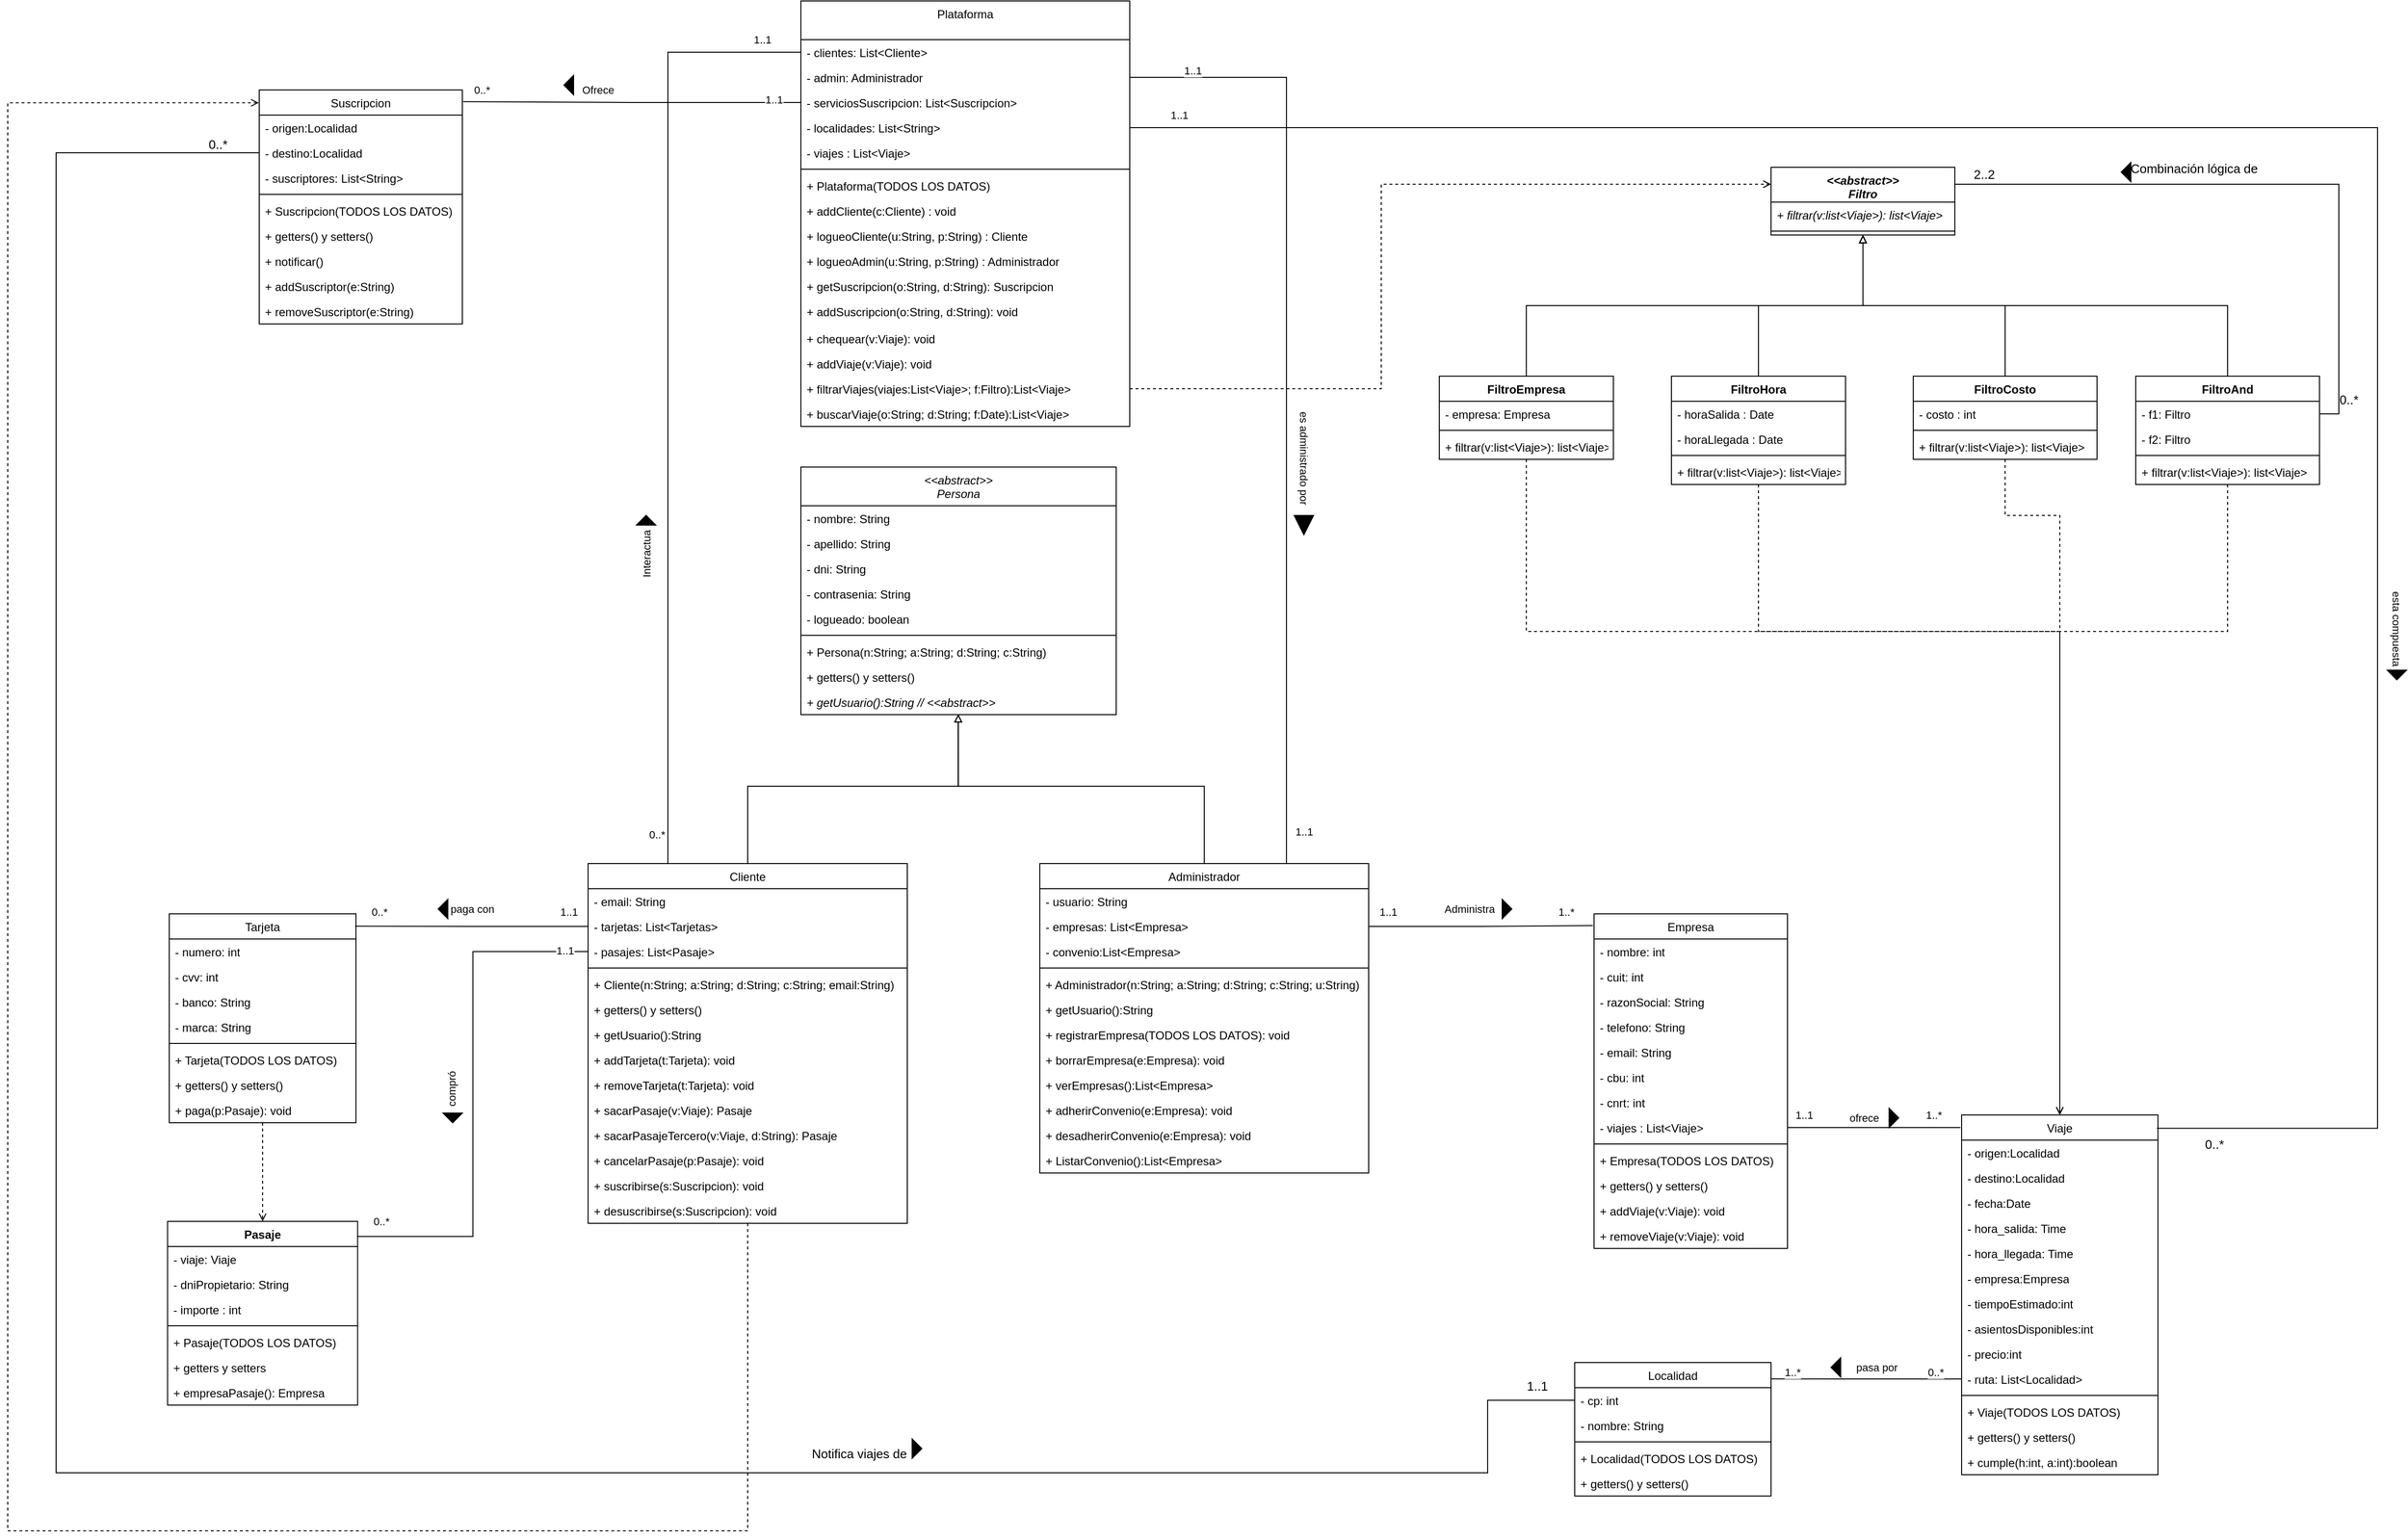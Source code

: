 <mxfile version="15.7.3" type="device"><diagram name="Suscripcion" id="sMUK3PNrSEsyAG5NmKJG"><mxGraphModel dx="1737" dy="1996" grid="1" gridSize="10" guides="1" tooltips="1" connect="1" arrows="1" fold="1" page="1" pageScale="1" pageWidth="827" pageHeight="1169" math="0" shadow="0"><root><mxCell id="0"/><mxCell id="1" parent="0"/><mxCell id="g4Eot4QQMoHcx_7rjaG8-11" value="&lt;i style=&quot;font-weight: normal;&quot;&gt;&amp;lt;&amp;lt;abstract&amp;gt;&amp;gt;&lt;br&gt;Persona&lt;/i&gt;" style="swimlane;fontStyle=1;align=center;verticalAlign=top;childLayout=stackLayout;horizontal=1;startSize=40;horizontalStack=0;resizeParent=1;resizeParentMax=0;resizeLast=0;collapsible=1;marginBottom=0;whiteSpace=wrap;html=1;" parent="1" vertex="1"><mxGeometry x="240" y="-410" width="326" height="256" as="geometry"/></mxCell><mxCell id="g4Eot4QQMoHcx_7rjaG8-12" value="- nombre: String" style="text;strokeColor=none;fillColor=none;align=left;verticalAlign=top;spacingLeft=4;spacingRight=4;overflow=hidden;rotatable=0;points=[[0,0.5],[1,0.5]];portConstraint=eastwest;whiteSpace=wrap;html=1;" parent="g4Eot4QQMoHcx_7rjaG8-11" vertex="1"><mxGeometry y="40" width="326" height="26" as="geometry"/></mxCell><mxCell id="g4Eot4QQMoHcx_7rjaG8-17" value="- apellido: String" style="text;strokeColor=none;fillColor=none;align=left;verticalAlign=top;spacingLeft=4;spacingRight=4;overflow=hidden;rotatable=0;points=[[0,0.5],[1,0.5]];portConstraint=eastwest;whiteSpace=wrap;html=1;" parent="g4Eot4QQMoHcx_7rjaG8-11" vertex="1"><mxGeometry y="66" width="326" height="26" as="geometry"/></mxCell><mxCell id="g4Eot4QQMoHcx_7rjaG8-18" value="- dni: String" style="text;strokeColor=none;fillColor=none;align=left;verticalAlign=top;spacingLeft=4;spacingRight=4;overflow=hidden;rotatable=0;points=[[0,0.5],[1,0.5]];portConstraint=eastwest;whiteSpace=wrap;html=1;" parent="g4Eot4QQMoHcx_7rjaG8-11" vertex="1"><mxGeometry y="92" width="326" height="26" as="geometry"/></mxCell><mxCell id="g4Eot4QQMoHcx_7rjaG8-27" value="- contrasenia: String" style="text;strokeColor=none;fillColor=none;align=left;verticalAlign=top;spacingLeft=4;spacingRight=4;overflow=hidden;rotatable=0;points=[[0,0.5],[1,0.5]];portConstraint=eastwest;whiteSpace=wrap;html=1;" parent="g4Eot4QQMoHcx_7rjaG8-11" vertex="1"><mxGeometry y="118" width="326" height="26" as="geometry"/></mxCell><mxCell id="g4Eot4QQMoHcx_7rjaG8-36" value="- logueado: boolean" style="text;strokeColor=none;fillColor=none;align=left;verticalAlign=top;spacingLeft=4;spacingRight=4;overflow=hidden;rotatable=0;points=[[0,0.5],[1,0.5]];portConstraint=eastwest;whiteSpace=wrap;html=1;" parent="g4Eot4QQMoHcx_7rjaG8-11" vertex="1"><mxGeometry y="144" width="326" height="26" as="geometry"/></mxCell><mxCell id="g4Eot4QQMoHcx_7rjaG8-13" value="" style="line;strokeWidth=1;fillColor=none;align=left;verticalAlign=middle;spacingTop=-1;spacingLeft=3;spacingRight=3;rotatable=0;labelPosition=right;points=[];portConstraint=eastwest;strokeColor=inherit;" parent="g4Eot4QQMoHcx_7rjaG8-11" vertex="1"><mxGeometry y="170" width="326" height="8" as="geometry"/></mxCell><mxCell id="g4Eot4QQMoHcx_7rjaG8-14" value="+ Persona(n:String; a:String; d:String; c:String)" style="text;strokeColor=none;fillColor=none;align=left;verticalAlign=top;spacingLeft=4;spacingRight=4;overflow=hidden;rotatable=0;points=[[0,0.5],[1,0.5]];portConstraint=eastwest;whiteSpace=wrap;html=1;" parent="g4Eot4QQMoHcx_7rjaG8-11" vertex="1"><mxGeometry y="178" width="326" height="26" as="geometry"/></mxCell><mxCell id="g4Eot4QQMoHcx_7rjaG8-33" value="+ getters() y setters()" style="text;strokeColor=none;fillColor=none;align=left;verticalAlign=top;spacingLeft=4;spacingRight=4;overflow=hidden;rotatable=0;points=[[0,0.5],[1,0.5]];portConstraint=eastwest;whiteSpace=wrap;html=1;" parent="g4Eot4QQMoHcx_7rjaG8-11" vertex="1"><mxGeometry y="204" width="326" height="26" as="geometry"/></mxCell><mxCell id="g4Eot4QQMoHcx_7rjaG8-35" value="&lt;i&gt;+ getUsuario():String // &amp;lt;&amp;lt;abstract&amp;gt;&amp;gt;&lt;/i&gt;" style="text;strokeColor=none;fillColor=none;align=left;verticalAlign=top;spacingLeft=4;spacingRight=4;overflow=hidden;rotatable=0;points=[[0,0.5],[1,0.5]];portConstraint=eastwest;whiteSpace=wrap;html=1;" parent="g4Eot4QQMoHcx_7rjaG8-11" vertex="1"><mxGeometry y="230" width="326" height="26" as="geometry"/></mxCell><mxCell id="x3Of2rWbky0JoNG_zmd--27" style="rounded=0;orthogonalLoop=1;jettySize=auto;html=1;entryX=0.499;entryY=0.981;entryDx=0;entryDy=0;entryPerimeter=0;endArrow=block;endFill=0;edgeStyle=orthogonalEdgeStyle;" parent="1" source="g4Eot4QQMoHcx_7rjaG8-20" target="g4Eot4QQMoHcx_7rjaG8-35" edge="1"><mxGeometry relative="1" as="geometry"><Array as="points"><mxPoint x="185" y="-80"/><mxPoint x="403" y="-80"/></Array></mxGeometry></mxCell><mxCell id="x3Of2rWbky0JoNG_zmd--96" style="edgeStyle=orthogonalEdgeStyle;rounded=0;orthogonalLoop=1;jettySize=auto;html=1;endArrow=open;endFill=0;entryX=-0.002;entryY=0.055;entryDx=0;entryDy=0;entryPerimeter=0;dashed=1;" parent="1" source="g4Eot4QQMoHcx_7rjaG8-20" target="g4Eot4QQMoHcx_7rjaG8-112" edge="1"><mxGeometry relative="1" as="geometry"><mxPoint x="-350" y="-780" as="targetPoint"/><Array as="points"><mxPoint x="185" y="690"/><mxPoint x="-580" y="690"/><mxPoint x="-580" y="-787"/></Array></mxGeometry></mxCell><mxCell id="g4Eot4QQMoHcx_7rjaG8-20" value="&lt;span style=&quot;font-weight: normal;&quot;&gt;Cliente&lt;/span&gt;" style="swimlane;fontStyle=1;align=center;verticalAlign=top;childLayout=stackLayout;horizontal=1;startSize=26;horizontalStack=0;resizeParent=1;resizeParentMax=0;resizeLast=0;collapsible=1;marginBottom=0;whiteSpace=wrap;html=1;" parent="1" vertex="1"><mxGeometry x="20" width="330" height="372" as="geometry"><mxRectangle x="134" y="100" width="70" height="26" as="alternateBounds"/></mxGeometry></mxCell><mxCell id="g4Eot4QQMoHcx_7rjaG8-21" value="- email: String" style="text;strokeColor=none;fillColor=none;align=left;verticalAlign=top;spacingLeft=4;spacingRight=4;overflow=hidden;rotatable=0;points=[[0,0.5],[1,0.5]];portConstraint=eastwest;whiteSpace=wrap;html=1;" parent="g4Eot4QQMoHcx_7rjaG8-20" vertex="1"><mxGeometry y="26" width="330" height="26" as="geometry"/></mxCell><mxCell id="g4Eot4QQMoHcx_7rjaG8-22" value="- tarjetas: List&amp;lt;Tarjetas&amp;gt;" style="text;strokeColor=none;fillColor=none;align=left;verticalAlign=top;spacingLeft=4;spacingRight=4;overflow=hidden;rotatable=0;points=[[0,0.5],[1,0.5]];portConstraint=eastwest;whiteSpace=wrap;html=1;" parent="g4Eot4QQMoHcx_7rjaG8-20" vertex="1"><mxGeometry y="52" width="330" height="26" as="geometry"/></mxCell><mxCell id="g4Eot4QQMoHcx_7rjaG8-43" value="- pasajes: List&amp;lt;Pasaje&amp;gt;" style="text;strokeColor=none;fillColor=none;align=left;verticalAlign=top;spacingLeft=4;spacingRight=4;overflow=hidden;rotatable=0;points=[[0,0.5],[1,0.5]];portConstraint=eastwest;whiteSpace=wrap;html=1;" parent="g4Eot4QQMoHcx_7rjaG8-20" vertex="1"><mxGeometry y="78" width="330" height="26" as="geometry"/></mxCell><mxCell id="g4Eot4QQMoHcx_7rjaG8-25" value="" style="line;strokeWidth=1;fillColor=none;align=left;verticalAlign=middle;spacingTop=-1;spacingLeft=3;spacingRight=3;rotatable=0;labelPosition=right;points=[];portConstraint=eastwest;strokeColor=inherit;" parent="g4Eot4QQMoHcx_7rjaG8-20" vertex="1"><mxGeometry y="104" width="330" height="8" as="geometry"/></mxCell><mxCell id="g4Eot4QQMoHcx_7rjaG8-26" value="+ Cliente(n:String; a:String; d:String; c:String; email:String)" style="text;strokeColor=none;fillColor=none;align=left;verticalAlign=top;spacingLeft=4;spacingRight=4;overflow=hidden;rotatable=0;points=[[0,0.5],[1,0.5]];portConstraint=eastwest;whiteSpace=wrap;html=1;" parent="g4Eot4QQMoHcx_7rjaG8-20" vertex="1"><mxGeometry y="112" width="330" height="26" as="geometry"/></mxCell><mxCell id="g4Eot4QQMoHcx_7rjaG8-37" value="+ getters() y setters()" style="text;strokeColor=none;fillColor=none;align=left;verticalAlign=top;spacingLeft=4;spacingRight=4;overflow=hidden;rotatable=0;points=[[0,0.5],[1,0.5]];portConstraint=eastwest;whiteSpace=wrap;html=1;" parent="g4Eot4QQMoHcx_7rjaG8-20" vertex="1"><mxGeometry y="138" width="330" height="26" as="geometry"/></mxCell><mxCell id="Bc5HI8XrtFJHQRRhhV1T-10" value="+ getUsuario():String&amp;nbsp;" style="text;strokeColor=none;fillColor=none;align=left;verticalAlign=top;spacingLeft=4;spacingRight=4;overflow=hidden;rotatable=0;points=[[0,0.5],[1,0.5]];portConstraint=eastwest;whiteSpace=wrap;html=1;" vertex="1" parent="g4Eot4QQMoHcx_7rjaG8-20"><mxGeometry y="164" width="330" height="26" as="geometry"/></mxCell><mxCell id="g4Eot4QQMoHcx_7rjaG8-40" value="+ addTarjeta(t:Tarjeta): void" style="text;strokeColor=none;fillColor=none;align=left;verticalAlign=top;spacingLeft=4;spacingRight=4;overflow=hidden;rotatable=0;points=[[0,0.5],[1,0.5]];portConstraint=eastwest;whiteSpace=wrap;html=1;" parent="g4Eot4QQMoHcx_7rjaG8-20" vertex="1"><mxGeometry y="190" width="330" height="26" as="geometry"/></mxCell><mxCell id="g4Eot4QQMoHcx_7rjaG8-41" value="+ removeTarjeta(t:Tarjeta): void" style="text;strokeColor=none;fillColor=none;align=left;verticalAlign=top;spacingLeft=4;spacingRight=4;overflow=hidden;rotatable=0;points=[[0,0.5],[1,0.5]];portConstraint=eastwest;whiteSpace=wrap;html=1;" parent="g4Eot4QQMoHcx_7rjaG8-20" vertex="1"><mxGeometry y="216" width="330" height="26" as="geometry"/></mxCell><mxCell id="g4Eot4QQMoHcx_7rjaG8-44" value="+ sacarPasaje(v:Viaje): Pasaje" style="text;strokeColor=none;fillColor=none;align=left;verticalAlign=top;spacingLeft=4;spacingRight=4;overflow=hidden;rotatable=0;points=[[0,0.5],[1,0.5]];portConstraint=eastwest;whiteSpace=wrap;html=1;" parent="g4Eot4QQMoHcx_7rjaG8-20" vertex="1"><mxGeometry y="242" width="330" height="26" as="geometry"/></mxCell><mxCell id="x3Of2rWbky0JoNG_zmd--41" value="+ sacarPasajeTercero(v:Viaje, d:String): Pasaje" style="text;strokeColor=none;fillColor=none;align=left;verticalAlign=top;spacingLeft=4;spacingRight=4;overflow=hidden;rotatable=0;points=[[0,0.5],[1,0.5]];portConstraint=eastwest;whiteSpace=wrap;html=1;" parent="g4Eot4QQMoHcx_7rjaG8-20" vertex="1"><mxGeometry y="268" width="330" height="26" as="geometry"/></mxCell><mxCell id="g4Eot4QQMoHcx_7rjaG8-45" value="+ cancelarPasaje(p:Pasaje): void" style="text;strokeColor=none;fillColor=none;align=left;verticalAlign=top;spacingLeft=4;spacingRight=4;overflow=hidden;rotatable=0;points=[[0,0.5],[1,0.5]];portConstraint=eastwest;whiteSpace=wrap;html=1;" parent="g4Eot4QQMoHcx_7rjaG8-20" vertex="1"><mxGeometry y="294" width="330" height="26" as="geometry"/></mxCell><mxCell id="g4Eot4QQMoHcx_7rjaG8-47" value="+ suscribirse(s:Suscripcion): void" style="text;strokeColor=none;fillColor=none;align=left;verticalAlign=top;spacingLeft=4;spacingRight=4;overflow=hidden;rotatable=0;points=[[0,0.5],[1,0.5]];portConstraint=eastwest;whiteSpace=wrap;html=1;" parent="g4Eot4QQMoHcx_7rjaG8-20" vertex="1"><mxGeometry y="320" width="330" height="26" as="geometry"/></mxCell><mxCell id="g4Eot4QQMoHcx_7rjaG8-48" value="+ desuscribirse(s:Suscripcion): void" style="text;strokeColor=none;fillColor=none;align=left;verticalAlign=top;spacingLeft=4;spacingRight=4;overflow=hidden;rotatable=0;points=[[0,0.5],[1,0.5]];portConstraint=eastwest;whiteSpace=wrap;html=1;" parent="g4Eot4QQMoHcx_7rjaG8-20" vertex="1"><mxGeometry y="346" width="330" height="26" as="geometry"/></mxCell><mxCell id="x3Of2rWbky0JoNG_zmd--28" style="edgeStyle=orthogonalEdgeStyle;rounded=0;orthogonalLoop=1;jettySize=auto;html=1;entryX=0.499;entryY=0.981;entryDx=0;entryDy=0;entryPerimeter=0;endArrow=block;endFill=0;" parent="1" source="g4Eot4QQMoHcx_7rjaG8-28" target="g4Eot4QQMoHcx_7rjaG8-35" edge="1"><mxGeometry relative="1" as="geometry"><Array as="points"><mxPoint x="657" y="-80"/><mxPoint x="403" y="-80"/></Array></mxGeometry></mxCell><mxCell id="g4Eot4QQMoHcx_7rjaG8-28" value="&lt;span style=&quot;font-weight: normal;&quot;&gt;Administrador&lt;/span&gt;" style="swimlane;fontStyle=1;align=center;verticalAlign=top;childLayout=stackLayout;horizontal=1;startSize=26;horizontalStack=0;resizeParent=1;resizeParentMax=0;resizeLast=0;collapsible=1;marginBottom=0;whiteSpace=wrap;html=1;" parent="1" vertex="1"><mxGeometry x="487" width="340" height="320" as="geometry"/></mxCell><mxCell id="g4Eot4QQMoHcx_7rjaG8-29" value="- usuario: String" style="text;strokeColor=none;fillColor=none;align=left;verticalAlign=top;spacingLeft=4;spacingRight=4;overflow=hidden;rotatable=0;points=[[0,0.5],[1,0.5]];portConstraint=eastwest;whiteSpace=wrap;html=1;" parent="g4Eot4QQMoHcx_7rjaG8-28" vertex="1"><mxGeometry y="26" width="340" height="26" as="geometry"/></mxCell><mxCell id="g4Eot4QQMoHcx_7rjaG8-140" value="- empresas: List&amp;lt;Empresa&amp;gt;" style="text;strokeColor=none;fillColor=none;align=left;verticalAlign=top;spacingLeft=4;spacingRight=4;overflow=hidden;rotatable=0;points=[[0,0.5],[1,0.5]];portConstraint=eastwest;whiteSpace=wrap;html=1;" parent="g4Eot4QQMoHcx_7rjaG8-28" vertex="1"><mxGeometry y="52" width="340" height="26" as="geometry"/></mxCell><mxCell id="g4Eot4QQMoHcx_7rjaG8-150" value="- convenio:List&amp;lt;Empresa&amp;gt;" style="text;strokeColor=none;fillColor=none;align=left;verticalAlign=top;spacingLeft=4;spacingRight=4;overflow=hidden;rotatable=0;points=[[0,0.5],[1,0.5]];portConstraint=eastwest;whiteSpace=wrap;html=1;" parent="g4Eot4QQMoHcx_7rjaG8-28" vertex="1"><mxGeometry y="78" width="340" height="26" as="geometry"/></mxCell><mxCell id="g4Eot4QQMoHcx_7rjaG8-31" value="" style="line;strokeWidth=1;fillColor=none;align=left;verticalAlign=middle;spacingTop=-1;spacingLeft=3;spacingRight=3;rotatable=0;labelPosition=right;points=[];portConstraint=eastwest;strokeColor=inherit;" parent="g4Eot4QQMoHcx_7rjaG8-28" vertex="1"><mxGeometry y="104" width="340" height="8" as="geometry"/></mxCell><mxCell id="g4Eot4QQMoHcx_7rjaG8-32" value="+ Administrador(n:String; a:String; d:String; c:String; u:String)" style="text;strokeColor=none;fillColor=none;align=left;verticalAlign=top;spacingLeft=4;spacingRight=4;overflow=hidden;rotatable=0;points=[[0,0.5],[1,0.5]];portConstraint=eastwest;whiteSpace=wrap;html=1;" parent="g4Eot4QQMoHcx_7rjaG8-28" vertex="1"><mxGeometry y="112" width="340" height="26" as="geometry"/></mxCell><mxCell id="g4Eot4QQMoHcx_7rjaG8-49" value="+ getUsuario():String" style="text;strokeColor=none;fillColor=none;align=left;verticalAlign=top;spacingLeft=4;spacingRight=4;overflow=hidden;rotatable=0;points=[[0,0.5],[1,0.5]];portConstraint=eastwest;whiteSpace=wrap;html=1;" parent="g4Eot4QQMoHcx_7rjaG8-28" vertex="1"><mxGeometry y="138" width="340" height="26" as="geometry"/></mxCell><mxCell id="g4Eot4QQMoHcx_7rjaG8-53" value="+ registrarEmpresa(TODOS LOS DATOS): void" style="text;strokeColor=none;fillColor=none;align=left;verticalAlign=top;spacingLeft=4;spacingRight=4;overflow=hidden;rotatable=0;points=[[0,0.5],[1,0.5]];portConstraint=eastwest;whiteSpace=wrap;html=1;" parent="g4Eot4QQMoHcx_7rjaG8-28" vertex="1"><mxGeometry y="164" width="340" height="26" as="geometry"/></mxCell><mxCell id="g4Eot4QQMoHcx_7rjaG8-54" value="+ borrarEmpresa(e:Empresa): void" style="text;strokeColor=none;fillColor=none;align=left;verticalAlign=top;spacingLeft=4;spacingRight=4;overflow=hidden;rotatable=0;points=[[0,0.5],[1,0.5]];portConstraint=eastwest;whiteSpace=wrap;html=1;" parent="g4Eot4QQMoHcx_7rjaG8-28" vertex="1"><mxGeometry y="190" width="340" height="26" as="geometry"/></mxCell><mxCell id="g4Eot4QQMoHcx_7rjaG8-55" value="+ verEmpresas():List&amp;lt;Empresa&amp;gt;" style="text;strokeColor=none;fillColor=none;align=left;verticalAlign=top;spacingLeft=4;spacingRight=4;overflow=hidden;rotatable=0;points=[[0,0.5],[1,0.5]];portConstraint=eastwest;whiteSpace=wrap;html=1;" parent="g4Eot4QQMoHcx_7rjaG8-28" vertex="1"><mxGeometry y="216" width="340" height="26" as="geometry"/></mxCell><mxCell id="g4Eot4QQMoHcx_7rjaG8-56" value="+ adherirConvenio(e:Empresa): void" style="text;strokeColor=none;fillColor=none;align=left;verticalAlign=top;spacingLeft=4;spacingRight=4;overflow=hidden;rotatable=0;points=[[0,0.5],[1,0.5]];portConstraint=eastwest;whiteSpace=wrap;html=1;" parent="g4Eot4QQMoHcx_7rjaG8-28" vertex="1"><mxGeometry y="242" width="340" height="26" as="geometry"/></mxCell><mxCell id="g4Eot4QQMoHcx_7rjaG8-57" value="+ desadherirConvenio(e:Empresa): void" style="text;strokeColor=none;fillColor=none;align=left;verticalAlign=top;spacingLeft=4;spacingRight=4;overflow=hidden;rotatable=0;points=[[0,0.5],[1,0.5]];portConstraint=eastwest;whiteSpace=wrap;html=1;" parent="g4Eot4QQMoHcx_7rjaG8-28" vertex="1"><mxGeometry y="268" width="340" height="26" as="geometry"/></mxCell><mxCell id="x3Of2rWbky0JoNG_zmd--2" value="+ ListarConvenio():List&amp;lt;Empresa&amp;gt;" style="text;strokeColor=none;fillColor=none;align=left;verticalAlign=top;spacingLeft=4;spacingRight=4;overflow=hidden;rotatable=0;points=[[0,0.5],[1,0.5]];portConstraint=eastwest;whiteSpace=wrap;html=1;" parent="g4Eot4QQMoHcx_7rjaG8-28" vertex="1"><mxGeometry y="294" width="340" height="26" as="geometry"/></mxCell><mxCell id="x3Of2rWbky0JoNG_zmd--52" style="edgeStyle=orthogonalEdgeStyle;rounded=0;orthogonalLoop=1;jettySize=auto;html=1;entryX=0.5;entryY=0;entryDx=0;entryDy=0;endArrow=open;endFill=0;dashed=1;" parent="1" source="g4Eot4QQMoHcx_7rjaG8-58" target="x3Of2rWbky0JoNG_zmd--35" edge="1"><mxGeometry relative="1" as="geometry"/></mxCell><mxCell id="g4Eot4QQMoHcx_7rjaG8-58" value="&lt;span style=&quot;font-weight: normal;&quot;&gt;Tarjeta&lt;/span&gt;" style="swimlane;fontStyle=1;align=center;verticalAlign=top;childLayout=stackLayout;horizontal=1;startSize=26;horizontalStack=0;resizeParent=1;resizeParentMax=0;resizeLast=0;collapsible=1;marginBottom=0;whiteSpace=wrap;html=1;" parent="1" vertex="1"><mxGeometry x="-413" y="52" width="193" height="216" as="geometry"><mxRectangle x="-280" y="40" width="70" height="26" as="alternateBounds"/></mxGeometry></mxCell><mxCell id="g4Eot4QQMoHcx_7rjaG8-59" value="- numero: int" style="text;strokeColor=none;fillColor=none;align=left;verticalAlign=top;spacingLeft=4;spacingRight=4;overflow=hidden;rotatable=0;points=[[0,0.5],[1,0.5]];portConstraint=eastwest;whiteSpace=wrap;html=1;" parent="g4Eot4QQMoHcx_7rjaG8-58" vertex="1"><mxGeometry y="26" width="193" height="26" as="geometry"/></mxCell><mxCell id="g4Eot4QQMoHcx_7rjaG8-71" value="- cvv: int" style="text;strokeColor=none;fillColor=none;align=left;verticalAlign=top;spacingLeft=4;spacingRight=4;overflow=hidden;rotatable=0;points=[[0,0.5],[1,0.5]];portConstraint=eastwest;whiteSpace=wrap;html=1;" parent="g4Eot4QQMoHcx_7rjaG8-58" vertex="1"><mxGeometry y="52" width="193" height="26" as="geometry"/></mxCell><mxCell id="g4Eot4QQMoHcx_7rjaG8-69" value="- banco: String" style="text;strokeColor=none;fillColor=none;align=left;verticalAlign=top;spacingLeft=4;spacingRight=4;overflow=hidden;rotatable=0;points=[[0,0.5],[1,0.5]];portConstraint=eastwest;whiteSpace=wrap;html=1;" parent="g4Eot4QQMoHcx_7rjaG8-58" vertex="1"><mxGeometry y="78" width="193" height="26" as="geometry"/></mxCell><mxCell id="g4Eot4QQMoHcx_7rjaG8-70" value="- marca: String" style="text;strokeColor=none;fillColor=none;align=left;verticalAlign=top;spacingLeft=4;spacingRight=4;overflow=hidden;rotatable=0;points=[[0,0.5],[1,0.5]];portConstraint=eastwest;whiteSpace=wrap;html=1;" parent="g4Eot4QQMoHcx_7rjaG8-58" vertex="1"><mxGeometry y="104" width="193" height="26" as="geometry"/></mxCell><mxCell id="g4Eot4QQMoHcx_7rjaG8-60" value="" style="line;strokeWidth=1;fillColor=none;align=left;verticalAlign=middle;spacingTop=-1;spacingLeft=3;spacingRight=3;rotatable=0;labelPosition=right;points=[];portConstraint=eastwest;strokeColor=inherit;" parent="g4Eot4QQMoHcx_7rjaG8-58" vertex="1"><mxGeometry y="130" width="193" height="8" as="geometry"/></mxCell><mxCell id="g4Eot4QQMoHcx_7rjaG8-61" value="+ Tarjeta(TODOS LOS DATOS)" style="text;strokeColor=none;fillColor=none;align=left;verticalAlign=top;spacingLeft=4;spacingRight=4;overflow=hidden;rotatable=0;points=[[0,0.5],[1,0.5]];portConstraint=eastwest;whiteSpace=wrap;html=1;" parent="g4Eot4QQMoHcx_7rjaG8-58" vertex="1"><mxGeometry y="138" width="193" height="26" as="geometry"/></mxCell><mxCell id="g4Eot4QQMoHcx_7rjaG8-62" value="+ getters() y setters()" style="text;strokeColor=none;fillColor=none;align=left;verticalAlign=top;spacingLeft=4;spacingRight=4;overflow=hidden;rotatable=0;points=[[0,0.5],[1,0.5]];portConstraint=eastwest;whiteSpace=wrap;html=1;" parent="g4Eot4QQMoHcx_7rjaG8-58" vertex="1"><mxGeometry y="164" width="193" height="26" as="geometry"/></mxCell><mxCell id="g4Eot4QQMoHcx_7rjaG8-73" value="+ paga(p:Pasaje): void" style="text;strokeColor=none;fillColor=none;align=left;verticalAlign=top;spacingLeft=4;spacingRight=4;overflow=hidden;rotatable=0;points=[[0,0.5],[1,0.5]];portConstraint=eastwest;whiteSpace=wrap;html=1;" parent="g4Eot4QQMoHcx_7rjaG8-58" vertex="1"><mxGeometry y="190" width="193" height="26" as="geometry"/></mxCell><mxCell id="g4Eot4QQMoHcx_7rjaG8-74" value="&lt;span style=&quot;font-weight: normal;&quot;&gt;Viaje&lt;/span&gt;" style="swimlane;fontStyle=1;align=center;verticalAlign=top;childLayout=stackLayout;horizontal=1;startSize=26;horizontalStack=0;resizeParent=1;resizeParentMax=0;resizeLast=0;collapsible=1;marginBottom=0;whiteSpace=wrap;html=1;" parent="1" vertex="1"><mxGeometry x="1440" y="260" width="203" height="372" as="geometry"><mxRectangle x="1510" y="52" width="60" height="26" as="alternateBounds"/></mxGeometry></mxCell><mxCell id="g4Eot4QQMoHcx_7rjaG8-75" value="- origen:Localidad" style="text;strokeColor=none;fillColor=none;align=left;verticalAlign=top;spacingLeft=4;spacingRight=4;overflow=hidden;rotatable=0;points=[[0,0.5],[1,0.5]];portConstraint=eastwest;whiteSpace=wrap;html=1;" parent="g4Eot4QQMoHcx_7rjaG8-74" vertex="1"><mxGeometry y="26" width="203" height="26" as="geometry"/></mxCell><mxCell id="g4Eot4QQMoHcx_7rjaG8-76" value="- destino:Localidad" style="text;strokeColor=none;fillColor=none;align=left;verticalAlign=top;spacingLeft=4;spacingRight=4;overflow=hidden;rotatable=0;points=[[0,0.5],[1,0.5]];portConstraint=eastwest;whiteSpace=wrap;html=1;" parent="g4Eot4QQMoHcx_7rjaG8-74" vertex="1"><mxGeometry y="52" width="203" height="26" as="geometry"/></mxCell><mxCell id="g4Eot4QQMoHcx_7rjaG8-77" value="- fecha:Date" style="text;strokeColor=none;fillColor=none;align=left;verticalAlign=top;spacingLeft=4;spacingRight=4;overflow=hidden;rotatable=0;points=[[0,0.5],[1,0.5]];portConstraint=eastwest;whiteSpace=wrap;html=1;" parent="g4Eot4QQMoHcx_7rjaG8-74" vertex="1"><mxGeometry y="78" width="203" height="26" as="geometry"/></mxCell><mxCell id="g4Eot4QQMoHcx_7rjaG8-84" value="- hora_salida: Time" style="text;strokeColor=none;fillColor=none;align=left;verticalAlign=top;spacingLeft=4;spacingRight=4;overflow=hidden;rotatable=0;points=[[0,0.5],[1,0.5]];portConstraint=eastwest;whiteSpace=wrap;html=1;" parent="g4Eot4QQMoHcx_7rjaG8-74" vertex="1"><mxGeometry y="104" width="203" height="26" as="geometry"/></mxCell><mxCell id="g4Eot4QQMoHcx_7rjaG8-85" value="- hora_llegada: Time" style="text;strokeColor=none;fillColor=none;align=left;verticalAlign=top;spacingLeft=4;spacingRight=4;overflow=hidden;rotatable=0;points=[[0,0.5],[1,0.5]];portConstraint=eastwest;whiteSpace=wrap;html=1;" parent="g4Eot4QQMoHcx_7rjaG8-74" vertex="1"><mxGeometry y="130" width="203" height="26" as="geometry"/></mxCell><mxCell id="g4Eot4QQMoHcx_7rjaG8-78" value="- empresa:Empresa" style="text;strokeColor=none;fillColor=none;align=left;verticalAlign=top;spacingLeft=4;spacingRight=4;overflow=hidden;rotatable=0;points=[[0,0.5],[1,0.5]];portConstraint=eastwest;whiteSpace=wrap;html=1;" parent="g4Eot4QQMoHcx_7rjaG8-74" vertex="1"><mxGeometry y="156" width="203" height="26" as="geometry"/></mxCell><mxCell id="g4Eot4QQMoHcx_7rjaG8-137" value="- tiempoEstimado:int" style="text;strokeColor=none;fillColor=none;align=left;verticalAlign=top;spacingLeft=4;spacingRight=4;overflow=hidden;rotatable=0;points=[[0,0.5],[1,0.5]];portConstraint=eastwest;whiteSpace=wrap;html=1;" parent="g4Eot4QQMoHcx_7rjaG8-74" vertex="1"><mxGeometry y="182" width="203" height="26" as="geometry"/></mxCell><mxCell id="x3Of2rWbky0JoNG_zmd--73" value="- asientosDisponibles:int" style="text;strokeColor=none;fillColor=none;align=left;verticalAlign=top;spacingLeft=4;spacingRight=4;overflow=hidden;rotatable=0;points=[[0,0.5],[1,0.5]];portConstraint=eastwest;whiteSpace=wrap;html=1;" parent="g4Eot4QQMoHcx_7rjaG8-74" vertex="1"><mxGeometry y="208" width="203" height="26" as="geometry"/></mxCell><mxCell id="g4Eot4QQMoHcx_7rjaG8-83" value="- precio:int" style="text;strokeColor=none;fillColor=none;align=left;verticalAlign=top;spacingLeft=4;spacingRight=4;overflow=hidden;rotatable=0;points=[[0,0.5],[1,0.5]];portConstraint=eastwest;whiteSpace=wrap;html=1;" parent="g4Eot4QQMoHcx_7rjaG8-74" vertex="1"><mxGeometry y="234" width="203" height="26" as="geometry"/></mxCell><mxCell id="g4Eot4QQMoHcx_7rjaG8-86" value="- ruta: List&amp;lt;Localidad&amp;gt;" style="text;strokeColor=none;fillColor=none;align=left;verticalAlign=top;spacingLeft=4;spacingRight=4;overflow=hidden;rotatable=0;points=[[0,0.5],[1,0.5]];portConstraint=eastwest;whiteSpace=wrap;html=1;" parent="g4Eot4QQMoHcx_7rjaG8-74" vertex="1"><mxGeometry y="260" width="203" height="26" as="geometry"/></mxCell><mxCell id="g4Eot4QQMoHcx_7rjaG8-79" value="" style="line;strokeWidth=1;fillColor=none;align=left;verticalAlign=middle;spacingTop=-1;spacingLeft=3;spacingRight=3;rotatable=0;labelPosition=right;points=[];portConstraint=eastwest;strokeColor=inherit;" parent="g4Eot4QQMoHcx_7rjaG8-74" vertex="1"><mxGeometry y="286" width="203" height="8" as="geometry"/></mxCell><mxCell id="g4Eot4QQMoHcx_7rjaG8-80" value="+ Viaje(TODOS LOS DATOS)" style="text;strokeColor=none;fillColor=none;align=left;verticalAlign=top;spacingLeft=4;spacingRight=4;overflow=hidden;rotatable=0;points=[[0,0.5],[1,0.5]];portConstraint=eastwest;whiteSpace=wrap;html=1;" parent="g4Eot4QQMoHcx_7rjaG8-74" vertex="1"><mxGeometry y="294" width="203" height="26" as="geometry"/></mxCell><mxCell id="g4Eot4QQMoHcx_7rjaG8-81" value="+ getters() y setters()" style="text;strokeColor=none;fillColor=none;align=left;verticalAlign=top;spacingLeft=4;spacingRight=4;overflow=hidden;rotatable=0;points=[[0,0.5],[1,0.5]];portConstraint=eastwest;whiteSpace=wrap;html=1;" parent="g4Eot4QQMoHcx_7rjaG8-74" vertex="1"><mxGeometry y="320" width="203" height="26" as="geometry"/></mxCell><mxCell id="g4Eot4QQMoHcx_7rjaG8-125" value="+ cumple(h:int, a:int):boolean" style="text;strokeColor=none;fillColor=none;align=left;verticalAlign=top;spacingLeft=4;spacingRight=4;overflow=hidden;rotatable=0;points=[[0,0.5],[1,0.5]];portConstraint=eastwest;whiteSpace=wrap;html=1;" parent="g4Eot4QQMoHcx_7rjaG8-74" vertex="1"><mxGeometry y="346" width="203" height="26" as="geometry"/></mxCell><mxCell id="g4Eot4QQMoHcx_7rjaG8-87" value="&lt;span style=&quot;font-weight: normal;&quot;&gt;Localidad&lt;/span&gt;" style="swimlane;fontStyle=1;align=center;verticalAlign=top;childLayout=stackLayout;horizontal=1;startSize=26;horizontalStack=0;resizeParent=1;resizeParentMax=0;resizeLast=0;collapsible=1;marginBottom=0;whiteSpace=wrap;html=1;" parent="1" vertex="1"><mxGeometry x="1040" y="516" width="203" height="138" as="geometry"><mxRectangle x="1120" y="480" width="80" height="26" as="alternateBounds"/></mxGeometry></mxCell><mxCell id="g4Eot4QQMoHcx_7rjaG8-88" value="- cp: int" style="text;strokeColor=none;fillColor=none;align=left;verticalAlign=top;spacingLeft=4;spacingRight=4;overflow=hidden;rotatable=0;points=[[0,0.5],[1,0.5]];portConstraint=eastwest;whiteSpace=wrap;html=1;" parent="g4Eot4QQMoHcx_7rjaG8-87" vertex="1"><mxGeometry y="26" width="203" height="26" as="geometry"/></mxCell><mxCell id="g4Eot4QQMoHcx_7rjaG8-89" value="- nombre: String" style="text;strokeColor=none;fillColor=none;align=left;verticalAlign=top;spacingLeft=4;spacingRight=4;overflow=hidden;rotatable=0;points=[[0,0.5],[1,0.5]];portConstraint=eastwest;whiteSpace=wrap;html=1;" parent="g4Eot4QQMoHcx_7rjaG8-87" vertex="1"><mxGeometry y="52" width="203" height="26" as="geometry"/></mxCell><mxCell id="g4Eot4QQMoHcx_7rjaG8-96" value="" style="line;strokeWidth=1;fillColor=none;align=left;verticalAlign=middle;spacingTop=-1;spacingLeft=3;spacingRight=3;rotatable=0;labelPosition=right;points=[];portConstraint=eastwest;strokeColor=inherit;" parent="g4Eot4QQMoHcx_7rjaG8-87" vertex="1"><mxGeometry y="78" width="203" height="8" as="geometry"/></mxCell><mxCell id="g4Eot4QQMoHcx_7rjaG8-97" value="+ Localidad(TODOS LOS DATOS)" style="text;strokeColor=none;fillColor=none;align=left;verticalAlign=top;spacingLeft=4;spacingRight=4;overflow=hidden;rotatable=0;points=[[0,0.5],[1,0.5]];portConstraint=eastwest;whiteSpace=wrap;html=1;" parent="g4Eot4QQMoHcx_7rjaG8-87" vertex="1"><mxGeometry y="86" width="203" height="26" as="geometry"/></mxCell><mxCell id="g4Eot4QQMoHcx_7rjaG8-98" value="+ getters() y setters()" style="text;strokeColor=none;fillColor=none;align=left;verticalAlign=top;spacingLeft=4;spacingRight=4;overflow=hidden;rotatable=0;points=[[0,0.5],[1,0.5]];portConstraint=eastwest;whiteSpace=wrap;html=1;" parent="g4Eot4QQMoHcx_7rjaG8-87" vertex="1"><mxGeometry y="112" width="203" height="26" as="geometry"/></mxCell><mxCell id="g4Eot4QQMoHcx_7rjaG8-99" value="&lt;span style=&quot;font-weight: normal;&quot;&gt;Empresa&lt;/span&gt;" style="swimlane;fontStyle=1;align=center;verticalAlign=top;childLayout=stackLayout;horizontal=1;startSize=26;horizontalStack=0;resizeParent=1;resizeParentMax=0;resizeLast=0;collapsible=1;marginBottom=0;whiteSpace=wrap;html=1;" parent="1" vertex="1"><mxGeometry x="1060" y="52" width="200" height="346" as="geometry"><mxRectangle x="1060" width="80" height="26" as="alternateBounds"/></mxGeometry></mxCell><mxCell id="g4Eot4QQMoHcx_7rjaG8-100" value="- nombre: int" style="text;strokeColor=none;fillColor=none;align=left;verticalAlign=top;spacingLeft=4;spacingRight=4;overflow=hidden;rotatable=0;points=[[0,0.5],[1,0.5]];portConstraint=eastwest;whiteSpace=wrap;html=1;" parent="g4Eot4QQMoHcx_7rjaG8-99" vertex="1"><mxGeometry y="26" width="200" height="26" as="geometry"/></mxCell><mxCell id="g4Eot4QQMoHcx_7rjaG8-101" value="- cuit: int" style="text;strokeColor=none;fillColor=none;align=left;verticalAlign=top;spacingLeft=4;spacingRight=4;overflow=hidden;rotatable=0;points=[[0,0.5],[1,0.5]];portConstraint=eastwest;whiteSpace=wrap;html=1;" parent="g4Eot4QQMoHcx_7rjaG8-99" vertex="1"><mxGeometry y="52" width="200" height="26" as="geometry"/></mxCell><mxCell id="g4Eot4QQMoHcx_7rjaG8-102" value="- razonSocial: String" style="text;strokeColor=none;fillColor=none;align=left;verticalAlign=top;spacingLeft=4;spacingRight=4;overflow=hidden;rotatable=0;points=[[0,0.5],[1,0.5]];portConstraint=eastwest;whiteSpace=wrap;html=1;" parent="g4Eot4QQMoHcx_7rjaG8-99" vertex="1"><mxGeometry y="78" width="200" height="26" as="geometry"/></mxCell><mxCell id="g4Eot4QQMoHcx_7rjaG8-103" value="- telefono: String" style="text;strokeColor=none;fillColor=none;align=left;verticalAlign=top;spacingLeft=4;spacingRight=4;overflow=hidden;rotatable=0;points=[[0,0.5],[1,0.5]];portConstraint=eastwest;whiteSpace=wrap;html=1;" parent="g4Eot4QQMoHcx_7rjaG8-99" vertex="1"><mxGeometry y="104" width="200" height="26" as="geometry"/></mxCell><mxCell id="g4Eot4QQMoHcx_7rjaG8-108" value="- email: String" style="text;strokeColor=none;fillColor=none;align=left;verticalAlign=top;spacingLeft=4;spacingRight=4;overflow=hidden;rotatable=0;points=[[0,0.5],[1,0.5]];portConstraint=eastwest;whiteSpace=wrap;html=1;" parent="g4Eot4QQMoHcx_7rjaG8-99" vertex="1"><mxGeometry y="130" width="200" height="26" as="geometry"/></mxCell><mxCell id="g4Eot4QQMoHcx_7rjaG8-109" value="- cbu: int" style="text;strokeColor=none;fillColor=none;align=left;verticalAlign=top;spacingLeft=4;spacingRight=4;overflow=hidden;rotatable=0;points=[[0,0.5],[1,0.5]];portConstraint=eastwest;whiteSpace=wrap;html=1;" parent="g4Eot4QQMoHcx_7rjaG8-99" vertex="1"><mxGeometry y="156" width="200" height="26" as="geometry"/></mxCell><mxCell id="g4Eot4QQMoHcx_7rjaG8-110" value="- cnrt: int" style="text;strokeColor=none;fillColor=none;align=left;verticalAlign=top;spacingLeft=4;spacingRight=4;overflow=hidden;rotatable=0;points=[[0,0.5],[1,0.5]];portConstraint=eastwest;whiteSpace=wrap;html=1;" parent="g4Eot4QQMoHcx_7rjaG8-99" vertex="1"><mxGeometry y="182" width="200" height="26" as="geometry"/></mxCell><mxCell id="x3Of2rWbky0JoNG_zmd--22" value="- viajes : List&amp;lt;Viaje&amp;gt;" style="text;strokeColor=none;fillColor=none;align=left;verticalAlign=top;spacingLeft=4;spacingRight=4;overflow=hidden;rotatable=0;points=[[0,0.5],[1,0.5]];portConstraint=eastwest;whiteSpace=wrap;html=1;" parent="g4Eot4QQMoHcx_7rjaG8-99" vertex="1"><mxGeometry y="208" width="200" height="26" as="geometry"/></mxCell><mxCell id="g4Eot4QQMoHcx_7rjaG8-104" value="" style="line;strokeWidth=1;fillColor=none;align=left;verticalAlign=middle;spacingTop=-1;spacingLeft=3;spacingRight=3;rotatable=0;labelPosition=right;points=[];portConstraint=eastwest;strokeColor=inherit;" parent="g4Eot4QQMoHcx_7rjaG8-99" vertex="1"><mxGeometry y="234" width="200" height="8" as="geometry"/></mxCell><mxCell id="g4Eot4QQMoHcx_7rjaG8-105" value="+ Empresa(TODOS LOS DATOS)" style="text;strokeColor=none;fillColor=none;align=left;verticalAlign=top;spacingLeft=4;spacingRight=4;overflow=hidden;rotatable=0;points=[[0,0.5],[1,0.5]];portConstraint=eastwest;whiteSpace=wrap;html=1;" parent="g4Eot4QQMoHcx_7rjaG8-99" vertex="1"><mxGeometry y="242" width="200" height="26" as="geometry"/></mxCell><mxCell id="g4Eot4QQMoHcx_7rjaG8-106" value="+ getters() y setters()" style="text;strokeColor=none;fillColor=none;align=left;verticalAlign=top;spacingLeft=4;spacingRight=4;overflow=hidden;rotatable=0;points=[[0,0.5],[1,0.5]];portConstraint=eastwest;whiteSpace=wrap;html=1;" parent="g4Eot4QQMoHcx_7rjaG8-99" vertex="1"><mxGeometry y="268" width="200" height="26" as="geometry"/></mxCell><mxCell id="x3Of2rWbky0JoNG_zmd--23" value="+ addViaje(v:Viaje): void" style="text;strokeColor=none;fillColor=none;align=left;verticalAlign=top;spacingLeft=4;spacingRight=4;overflow=hidden;rotatable=0;points=[[0,0.5],[1,0.5]];portConstraint=eastwest;whiteSpace=wrap;html=1;" parent="g4Eot4QQMoHcx_7rjaG8-99" vertex="1"><mxGeometry y="294" width="200" height="26" as="geometry"/></mxCell><mxCell id="x3Of2rWbky0JoNG_zmd--24" value="+ removeViaje(v:Viaje): void" style="text;strokeColor=none;fillColor=none;align=left;verticalAlign=top;spacingLeft=4;spacingRight=4;overflow=hidden;rotatable=0;points=[[0,0.5],[1,0.5]];portConstraint=eastwest;whiteSpace=wrap;html=1;" parent="g4Eot4QQMoHcx_7rjaG8-99" vertex="1"><mxGeometry y="320" width="200" height="26" as="geometry"/></mxCell><mxCell id="g4Eot4QQMoHcx_7rjaG8-112" value="&lt;span style=&quot;font-weight: normal;&quot;&gt;Suscripcion&lt;/span&gt;" style="swimlane;fontStyle=1;align=center;verticalAlign=top;childLayout=stackLayout;horizontal=1;startSize=26;horizontalStack=0;resizeParent=1;resizeParentMax=0;resizeLast=0;collapsible=1;marginBottom=0;whiteSpace=wrap;html=1;" parent="1" vertex="1"><mxGeometry x="-320" y="-800" width="210" height="242" as="geometry"><mxRectangle x="1500" y="60" width="90" height="26" as="alternateBounds"/></mxGeometry></mxCell><mxCell id="g4Eot4QQMoHcx_7rjaG8-113" value="- origen:Localidad" style="text;strokeColor=none;fillColor=none;align=left;verticalAlign=top;spacingLeft=4;spacingRight=4;overflow=hidden;rotatable=0;points=[[0,0.5],[1,0.5]];portConstraint=eastwest;whiteSpace=wrap;html=1;" parent="g4Eot4QQMoHcx_7rjaG8-112" vertex="1"><mxGeometry y="26" width="210" height="26" as="geometry"/></mxCell><mxCell id="g4Eot4QQMoHcx_7rjaG8-114" value="- destino:Localidad" style="text;strokeColor=none;fillColor=none;align=left;verticalAlign=top;spacingLeft=4;spacingRight=4;overflow=hidden;rotatable=0;points=[[0,0.5],[1,0.5]];portConstraint=eastwest;whiteSpace=wrap;html=1;" parent="g4Eot4QQMoHcx_7rjaG8-112" vertex="1"><mxGeometry y="52" width="210" height="26" as="geometry"/></mxCell><mxCell id="g4Eot4QQMoHcx_7rjaG8-115" value="- suscriptores: List&amp;lt;String&amp;gt;" style="text;strokeColor=none;fillColor=none;align=left;verticalAlign=top;spacingLeft=4;spacingRight=4;overflow=hidden;rotatable=0;points=[[0,0.5],[1,0.5]];portConstraint=eastwest;whiteSpace=wrap;html=1;" parent="g4Eot4QQMoHcx_7rjaG8-112" vertex="1"><mxGeometry y="78" width="210" height="26" as="geometry"/></mxCell><mxCell id="g4Eot4QQMoHcx_7rjaG8-120" value="" style="line;strokeWidth=1;fillColor=none;align=left;verticalAlign=middle;spacingTop=-1;spacingLeft=3;spacingRight=3;rotatable=0;labelPosition=right;points=[];portConstraint=eastwest;strokeColor=inherit;" parent="g4Eot4QQMoHcx_7rjaG8-112" vertex="1"><mxGeometry y="104" width="210" height="8" as="geometry"/></mxCell><mxCell id="g4Eot4QQMoHcx_7rjaG8-121" value="+ Suscripcion(TODOS LOS DATOS)" style="text;strokeColor=none;fillColor=none;align=left;verticalAlign=top;spacingLeft=4;spacingRight=4;overflow=hidden;rotatable=0;points=[[0,0.5],[1,0.5]];portConstraint=eastwest;whiteSpace=wrap;html=1;" parent="g4Eot4QQMoHcx_7rjaG8-112" vertex="1"><mxGeometry y="112" width="210" height="26" as="geometry"/></mxCell><mxCell id="g4Eot4QQMoHcx_7rjaG8-122" value="+ getters() y setters()" style="text;strokeColor=none;fillColor=none;align=left;verticalAlign=top;spacingLeft=4;spacingRight=4;overflow=hidden;rotatable=0;points=[[0,0.5],[1,0.5]];portConstraint=eastwest;whiteSpace=wrap;html=1;" parent="g4Eot4QQMoHcx_7rjaG8-112" vertex="1"><mxGeometry y="138" width="210" height="26" as="geometry"/></mxCell><mxCell id="g4Eot4QQMoHcx_7rjaG8-123" value="+ notificar()" style="text;strokeColor=none;fillColor=none;align=left;verticalAlign=top;spacingLeft=4;spacingRight=4;overflow=hidden;rotatable=0;points=[[0,0.5],[1,0.5]];portConstraint=eastwest;whiteSpace=wrap;html=1;" parent="g4Eot4QQMoHcx_7rjaG8-112" vertex="1"><mxGeometry y="164" width="210" height="26" as="geometry"/></mxCell><mxCell id="g4Eot4QQMoHcx_7rjaG8-124" value="+ addSuscriptor(e:String)" style="text;strokeColor=none;fillColor=none;align=left;verticalAlign=top;spacingLeft=4;spacingRight=4;overflow=hidden;rotatable=0;points=[[0,0.5],[1,0.5]];portConstraint=eastwest;whiteSpace=wrap;html=1;" parent="g4Eot4QQMoHcx_7rjaG8-112" vertex="1"><mxGeometry y="190" width="210" height="26" as="geometry"/></mxCell><mxCell id="g4Eot4QQMoHcx_7rjaG8-138" value="+ removeSuscriptor(e:String)" style="text;strokeColor=none;fillColor=none;align=left;verticalAlign=top;spacingLeft=4;spacingRight=4;overflow=hidden;rotatable=0;points=[[0,0.5],[1,0.5]];portConstraint=eastwest;whiteSpace=wrap;html=1;" parent="g4Eot4QQMoHcx_7rjaG8-112" vertex="1"><mxGeometry y="216" width="210" height="26" as="geometry"/></mxCell><mxCell id="g4Eot4QQMoHcx_7rjaG8-139" value="&lt;span style=&quot;font-weight: 400;&quot;&gt;Plataforma&lt;/span&gt;" style="swimlane;fontStyle=1;align=center;verticalAlign=top;childLayout=stackLayout;horizontal=1;startSize=40;horizontalStack=0;resizeParent=1;resizeParentMax=0;resizeLast=0;collapsible=1;marginBottom=0;whiteSpace=wrap;html=1;" parent="1" vertex="1"><mxGeometry x="240" y="-892" width="340" height="440" as="geometry"><mxRectangle x="-540" y="-410" width="90" height="40" as="alternateBounds"/></mxGeometry></mxCell><mxCell id="g4Eot4QQMoHcx_7rjaG8-141" value="- clientes: List&amp;lt;Cliente&amp;gt;" style="text;strokeColor=none;fillColor=none;align=left;verticalAlign=top;spacingLeft=4;spacingRight=4;overflow=hidden;rotatable=0;points=[[0,0.5],[1,0.5]];portConstraint=eastwest;whiteSpace=wrap;html=1;" parent="g4Eot4QQMoHcx_7rjaG8-139" vertex="1"><mxGeometry y="40" width="340" height="26" as="geometry"/></mxCell><mxCell id="g4Eot4QQMoHcx_7rjaG8-142" value="- admin: Administrador" style="text;strokeColor=none;fillColor=none;align=left;verticalAlign=top;spacingLeft=4;spacingRight=4;overflow=hidden;rotatable=0;points=[[0,0.5],[1,0.5]];portConstraint=eastwest;whiteSpace=wrap;html=1;" parent="g4Eot4QQMoHcx_7rjaG8-139" vertex="1"><mxGeometry y="66" width="340" height="26" as="geometry"/></mxCell><mxCell id="g4Eot4QQMoHcx_7rjaG8-151" value="- serviciosSuscripcion: List&amp;lt;Suscripcion&amp;gt;" style="text;strokeColor=none;fillColor=none;align=left;verticalAlign=top;spacingLeft=4;spacingRight=4;overflow=hidden;rotatable=0;points=[[0,0.5],[1,0.5]];portConstraint=eastwest;whiteSpace=wrap;html=1;" parent="g4Eot4QQMoHcx_7rjaG8-139" vertex="1"><mxGeometry y="92" width="340" height="26" as="geometry"/></mxCell><mxCell id="Bc5HI8XrtFJHQRRhhV1T-11" value="- localidades: List&amp;lt;String&amp;gt;" style="text;strokeColor=none;fillColor=none;align=left;verticalAlign=top;spacingLeft=4;spacingRight=4;overflow=hidden;rotatable=0;points=[[0,0.5],[1,0.5]];portConstraint=eastwest;whiteSpace=wrap;html=1;" vertex="1" parent="g4Eot4QQMoHcx_7rjaG8-139"><mxGeometry y="118" width="340" height="26" as="geometry"/></mxCell><mxCell id="x3Of2rWbky0JoNG_zmd--25" value="- viajes : List&amp;lt;Viaje&amp;gt;" style="text;strokeColor=none;fillColor=none;align=left;verticalAlign=top;spacingLeft=4;spacingRight=4;overflow=hidden;rotatable=0;points=[[0,0.5],[1,0.5]];portConstraint=eastwest;whiteSpace=wrap;html=1;" parent="g4Eot4QQMoHcx_7rjaG8-139" vertex="1"><mxGeometry y="144" width="340" height="26" as="geometry"/></mxCell><mxCell id="g4Eot4QQMoHcx_7rjaG8-145" value="" style="line;strokeWidth=1;fillColor=none;align=left;verticalAlign=middle;spacingTop=-1;spacingLeft=3;spacingRight=3;rotatable=0;labelPosition=right;points=[];portConstraint=eastwest;strokeColor=inherit;" parent="g4Eot4QQMoHcx_7rjaG8-139" vertex="1"><mxGeometry y="170" width="340" height="8" as="geometry"/></mxCell><mxCell id="g4Eot4QQMoHcx_7rjaG8-146" value="+ Plataforma(TODOS LOS DATOS)" style="text;strokeColor=none;fillColor=none;align=left;verticalAlign=top;spacingLeft=4;spacingRight=4;overflow=hidden;rotatable=0;points=[[0,0.5],[1,0.5]];portConstraint=eastwest;whiteSpace=wrap;html=1;" parent="g4Eot4QQMoHcx_7rjaG8-139" vertex="1"><mxGeometry y="178" width="340" height="26" as="geometry"/></mxCell><mxCell id="g4Eot4QQMoHcx_7rjaG8-157" value="+ addCliente(c:Cliente) : void" style="text;strokeColor=none;fillColor=none;align=left;verticalAlign=top;spacingLeft=4;spacingRight=4;overflow=hidden;rotatable=0;points=[[0,0.5],[1,0.5]];portConstraint=eastwest;whiteSpace=wrap;html=1;" parent="g4Eot4QQMoHcx_7rjaG8-139" vertex="1"><mxGeometry y="204" width="340" height="26" as="geometry"/></mxCell><mxCell id="x3Of2rWbky0JoNG_zmd--5" value="+ logueoCliente(u:String, p:String) : Cliente" style="text;strokeColor=none;fillColor=none;align=left;verticalAlign=top;spacingLeft=4;spacingRight=4;overflow=hidden;rotatable=0;points=[[0,0.5],[1,0.5]];portConstraint=eastwest;whiteSpace=wrap;html=1;" parent="g4Eot4QQMoHcx_7rjaG8-139" vertex="1"><mxGeometry y="230" width="340" height="26" as="geometry"/></mxCell><mxCell id="x3Of2rWbky0JoNG_zmd--14" value="+ logueoAdmin(u:String, p:String) : Administrador" style="text;strokeColor=none;fillColor=none;align=left;verticalAlign=top;spacingLeft=4;spacingRight=4;overflow=hidden;rotatable=0;points=[[0,0.5],[1,0.5]];portConstraint=eastwest;whiteSpace=wrap;html=1;" parent="g4Eot4QQMoHcx_7rjaG8-139" vertex="1"><mxGeometry y="256" width="340" height="26" as="geometry"/></mxCell><mxCell id="x3Of2rWbky0JoNG_zmd--18" value="+ getSuscripcion(o:String, d:String): Suscripcion" style="text;strokeColor=none;fillColor=none;align=left;verticalAlign=top;spacingLeft=4;spacingRight=4;overflow=hidden;rotatable=0;points=[[0,0.5],[1,0.5]];portConstraint=eastwest;whiteSpace=wrap;html=1;" parent="g4Eot4QQMoHcx_7rjaG8-139" vertex="1"><mxGeometry y="282" width="340" height="26" as="geometry"/></mxCell><mxCell id="x3Of2rWbky0JoNG_zmd--19" value="+ addSuscripcion(o:String, d:String): void" style="text;strokeColor=none;fillColor=none;align=left;verticalAlign=top;spacingLeft=4;spacingRight=4;overflow=hidden;rotatable=0;points=[[0,0.5],[1,0.5]];portConstraint=eastwest;whiteSpace=wrap;html=1;" parent="g4Eot4QQMoHcx_7rjaG8-139" vertex="1"><mxGeometry y="308" width="340" height="28" as="geometry"/></mxCell><mxCell id="x3Of2rWbky0JoNG_zmd--21" value="+ chequear(v:Viaje): void" style="text;strokeColor=none;fillColor=none;align=left;verticalAlign=top;spacingLeft=4;spacingRight=4;overflow=hidden;rotatable=0;points=[[0,0.5],[1,0.5]];portConstraint=eastwest;whiteSpace=wrap;html=1;" parent="g4Eot4QQMoHcx_7rjaG8-139" vertex="1"><mxGeometry y="336" width="340" height="26" as="geometry"/></mxCell><mxCell id="x3Of2rWbky0JoNG_zmd--26" value="+ addViaje(v:Viaje): void" style="text;strokeColor=none;fillColor=none;align=left;verticalAlign=top;spacingLeft=4;spacingRight=4;overflow=hidden;rotatable=0;points=[[0,0.5],[1,0.5]];portConstraint=eastwest;whiteSpace=wrap;html=1;" parent="g4Eot4QQMoHcx_7rjaG8-139" vertex="1"><mxGeometry y="362" width="340" height="26" as="geometry"/></mxCell><mxCell id="g4Eot4QQMoHcx_7rjaG8-164" value="+ filtrarViajes(viajes:List&amp;lt;Viaje&amp;gt;; f:Filtro):List&amp;lt;Viaje&amp;gt;" style="text;strokeColor=none;fillColor=none;align=left;verticalAlign=top;spacingLeft=4;spacingRight=4;overflow=hidden;rotatable=0;points=[[0,0.5],[1,0.5]];portConstraint=eastwest;whiteSpace=wrap;html=1;" parent="g4Eot4QQMoHcx_7rjaG8-139" vertex="1"><mxGeometry y="388" width="340" height="26" as="geometry"/></mxCell><mxCell id="g4Eot4QQMoHcx_7rjaG8-163" value="+ buscarViaje(o:String; d:String; f:Date):List&amp;lt;Viaje&amp;gt;" style="text;strokeColor=none;fillColor=none;align=left;verticalAlign=top;spacingLeft=4;spacingRight=4;overflow=hidden;rotatable=0;points=[[0,0.5],[1,0.5]];portConstraint=eastwest;whiteSpace=wrap;html=1;" parent="g4Eot4QQMoHcx_7rjaG8-139" vertex="1"><mxGeometry y="414" width="340" height="26" as="geometry"/></mxCell><mxCell id="x3Of2rWbky0JoNG_zmd--30" style="edgeStyle=orthogonalEdgeStyle;rounded=0;orthogonalLoop=1;jettySize=auto;html=1;exitX=0;exitY=0.5;exitDx=0;exitDy=0;endArrow=none;endFill=0;entryX=0.996;entryY=0.059;entryDx=0;entryDy=0;entryPerimeter=0;" parent="1" source="g4Eot4QQMoHcx_7rjaG8-22" target="g4Eot4QQMoHcx_7rjaG8-58" edge="1"><mxGeometry relative="1" as="geometry"><mxPoint x="-200" y="63" as="targetPoint"/></mxGeometry></mxCell><mxCell id="x3Of2rWbky0JoNG_zmd--32" value="paga con" style="edgeLabel;html=1;align=center;verticalAlign=middle;resizable=0;points=[];" parent="x3Of2rWbky0JoNG_zmd--30" vertex="1" connectable="0"><mxGeometry x="0.09" y="-1" relative="1" as="geometry"><mxPoint x="11" y="-17" as="offset"/></mxGeometry></mxCell><mxCell id="x3Of2rWbky0JoNG_zmd--33" value="0..*" style="edgeLabel;html=1;align=center;verticalAlign=middle;resizable=0;points=[];" parent="x3Of2rWbky0JoNG_zmd--30" vertex="1" connectable="0"><mxGeometry x="0.802" relative="1" as="geometry"><mxPoint y="-15" as="offset"/></mxGeometry></mxCell><mxCell id="x3Of2rWbky0JoNG_zmd--34" value="1..1" style="edgeLabel;html=1;align=center;verticalAlign=middle;resizable=0;points=[];" parent="x3Of2rWbky0JoNG_zmd--30" vertex="1" connectable="0"><mxGeometry x="-0.855" y="1" relative="1" as="geometry"><mxPoint x="-3" y="-16" as="offset"/></mxGeometry></mxCell><mxCell id="x3Of2rWbky0JoNG_zmd--31" value="" style="verticalLabelPosition=bottom;verticalAlign=top;html=1;shape=mxgraph.basic.acute_triangle;dx=0.5;rotation=-90;fillColor=#000000;" parent="1" vertex="1"><mxGeometry x="-140" y="42" width="20" height="10" as="geometry"/></mxCell><mxCell id="x3Of2rWbky0JoNG_zmd--35" value="Pasaje" style="swimlane;fontStyle=1;align=center;verticalAlign=top;childLayout=stackLayout;horizontal=1;startSize=26;horizontalStack=0;resizeParent=1;resizeParentMax=0;resizeLast=0;collapsible=1;marginBottom=0;strokeColor=default;" parent="1" vertex="1"><mxGeometry x="-414.75" y="370" width="196.5" height="190" as="geometry"/></mxCell><mxCell id="x3Of2rWbky0JoNG_zmd--36" value="- viaje: Viaje" style="text;strokeColor=none;fillColor=none;align=left;verticalAlign=top;spacingLeft=4;spacingRight=4;overflow=hidden;rotatable=0;points=[[0,0.5],[1,0.5]];portConstraint=eastwest;" parent="x3Of2rWbky0JoNG_zmd--35" vertex="1"><mxGeometry y="26" width="196.5" height="26" as="geometry"/></mxCell><mxCell id="x3Of2rWbky0JoNG_zmd--39" value="- dniPropietario: String" style="text;strokeColor=none;fillColor=none;align=left;verticalAlign=top;spacingLeft=4;spacingRight=4;overflow=hidden;rotatable=0;points=[[0,0.5],[1,0.5]];portConstraint=eastwest;" parent="x3Of2rWbky0JoNG_zmd--35" vertex="1"><mxGeometry y="52" width="196.5" height="26" as="geometry"/></mxCell><mxCell id="x3Of2rWbky0JoNG_zmd--40" value="- importe : int" style="text;strokeColor=none;fillColor=none;align=left;verticalAlign=top;spacingLeft=4;spacingRight=4;overflow=hidden;rotatable=0;points=[[0,0.5],[1,0.5]];portConstraint=eastwest;" parent="x3Of2rWbky0JoNG_zmd--35" vertex="1"><mxGeometry y="78" width="196.5" height="26" as="geometry"/></mxCell><mxCell id="x3Of2rWbky0JoNG_zmd--37" value="" style="line;strokeWidth=1;fillColor=none;align=left;verticalAlign=middle;spacingTop=-1;spacingLeft=3;spacingRight=3;rotatable=0;labelPosition=right;points=[];portConstraint=eastwest;" parent="x3Of2rWbky0JoNG_zmd--35" vertex="1"><mxGeometry y="104" width="196.5" height="8" as="geometry"/></mxCell><mxCell id="x3Of2rWbky0JoNG_zmd--38" value="+ Pasaje(TODOS LOS DATOS)" style="text;strokeColor=none;fillColor=none;align=left;verticalAlign=top;spacingLeft=4;spacingRight=4;overflow=hidden;rotatable=0;points=[[0,0.5],[1,0.5]];portConstraint=eastwest;" parent="x3Of2rWbky0JoNG_zmd--35" vertex="1"><mxGeometry y="112" width="196.5" height="26" as="geometry"/></mxCell><mxCell id="x3Of2rWbky0JoNG_zmd--42" value="+ getters y setters" style="text;strokeColor=none;fillColor=none;align=left;verticalAlign=top;spacingLeft=4;spacingRight=4;overflow=hidden;rotatable=0;points=[[0,0.5],[1,0.5]];portConstraint=eastwest;" parent="x3Of2rWbky0JoNG_zmd--35" vertex="1"><mxGeometry y="138" width="196.5" height="26" as="geometry"/></mxCell><mxCell id="x3Of2rWbky0JoNG_zmd--43" value="+ empresaPasaje(): Empresa" style="text;strokeColor=none;fillColor=none;align=left;verticalAlign=top;spacingLeft=4;spacingRight=4;overflow=hidden;rotatable=0;points=[[0,0.5],[1,0.5]];portConstraint=eastwest;" parent="x3Of2rWbky0JoNG_zmd--35" vertex="1"><mxGeometry y="164" width="196.5" height="26" as="geometry"/></mxCell><mxCell id="x3Of2rWbky0JoNG_zmd--46" style="edgeStyle=orthogonalEdgeStyle;rounded=0;orthogonalLoop=1;jettySize=auto;html=1;exitX=0;exitY=0.5;exitDx=0;exitDy=0;endArrow=none;endFill=0;entryX=0.997;entryY=0.082;entryDx=0;entryDy=0;entryPerimeter=0;" parent="1" source="g4Eot4QQMoHcx_7rjaG8-43" target="x3Of2rWbky0JoNG_zmd--35" edge="1"><mxGeometry relative="1" as="geometry"><mxPoint x="-170" y="380" as="targetPoint"/></mxGeometry></mxCell><mxCell id="x3Of2rWbky0JoNG_zmd--48" value="compró" style="edgeLabel;html=1;align=center;verticalAlign=middle;resizable=0;points=[];rotation=-90;" parent="x3Of2rWbky0JoNG_zmd--46" vertex="1" connectable="0"><mxGeometry x="-0.019" y="-1" relative="1" as="geometry"><mxPoint x="-21" as="offset"/></mxGeometry></mxCell><mxCell id="x3Of2rWbky0JoNG_zmd--49" value="0..*" style="edgeLabel;html=1;align=center;verticalAlign=middle;resizable=0;points=[];" parent="x3Of2rWbky0JoNG_zmd--46" vertex="1" connectable="0"><mxGeometry x="0.909" y="1" relative="1" as="geometry"><mxPoint y="-17" as="offset"/></mxGeometry></mxCell><mxCell id="x3Of2rWbky0JoNG_zmd--50" value="1..1" style="edgeLabel;html=1;align=center;verticalAlign=middle;resizable=0;points=[];" parent="x3Of2rWbky0JoNG_zmd--46" vertex="1" connectable="0"><mxGeometry x="-0.909" y="1" relative="1" as="geometry"><mxPoint y="-2" as="offset"/></mxGeometry></mxCell><mxCell id="x3Of2rWbky0JoNG_zmd--47" value="" style="verticalLabelPosition=bottom;verticalAlign=top;html=1;shape=mxgraph.basic.acute_triangle;dx=0.5;rotation=-180;fillColor=#000000;" parent="1" vertex="1"><mxGeometry x="-130" y="258" width="20" height="10" as="geometry"/></mxCell><mxCell id="x3Of2rWbky0JoNG_zmd--53" style="edgeStyle=orthogonalEdgeStyle;rounded=0;orthogonalLoop=1;jettySize=auto;html=1;exitX=1;exitY=0.5;exitDx=0;exitDy=0;entryX=-0.006;entryY=0.035;entryDx=0;entryDy=0;entryPerimeter=0;endArrow=none;endFill=0;" parent="1" source="g4Eot4QQMoHcx_7rjaG8-140" target="g4Eot4QQMoHcx_7rjaG8-99" edge="1"><mxGeometry relative="1" as="geometry"/></mxCell><mxCell id="x3Of2rWbky0JoNG_zmd--56" value="Administra" style="edgeLabel;html=1;align=center;verticalAlign=middle;resizable=0;points=[];" parent="x3Of2rWbky0JoNG_zmd--53" vertex="1" connectable="0"><mxGeometry x="-0.144" y="2" relative="1" as="geometry"><mxPoint x="4" y="-16" as="offset"/></mxGeometry></mxCell><mxCell id="x3Of2rWbky0JoNG_zmd--57" value="1..1" style="edgeLabel;html=1;align=center;verticalAlign=middle;resizable=0;points=[];" parent="x3Of2rWbky0JoNG_zmd--53" vertex="1" connectable="0"><mxGeometry x="-0.827" y="2" relative="1" as="geometry"><mxPoint y="-13" as="offset"/></mxGeometry></mxCell><mxCell id="x3Of2rWbky0JoNG_zmd--58" value="1..*" style="edgeLabel;html=1;align=center;verticalAlign=middle;resizable=0;points=[];" parent="x3Of2rWbky0JoNG_zmd--53" vertex="1" connectable="0"><mxGeometry x="0.761" y="-1" relative="1" as="geometry"><mxPoint y="-15" as="offset"/></mxGeometry></mxCell><mxCell id="x3Of2rWbky0JoNG_zmd--54" value="" style="verticalLabelPosition=bottom;verticalAlign=top;html=1;shape=mxgraph.basic.acute_triangle;dx=0.5;rotation=90;fillColor=#000000;" parent="1" vertex="1"><mxGeometry x="960" y="42" width="20" height="10" as="geometry"/></mxCell><mxCell id="x3Of2rWbky0JoNG_zmd--59" style="edgeStyle=orthogonalEdgeStyle;rounded=0;orthogonalLoop=1;jettySize=auto;html=1;exitX=1;exitY=0.5;exitDx=0;exitDy=0;entryX=-0.006;entryY=0.035;entryDx=0;entryDy=0;entryPerimeter=0;endArrow=none;endFill=0;" parent="1" source="x3Of2rWbky0JoNG_zmd--22" target="g4Eot4QQMoHcx_7rjaG8-74" edge="1"><mxGeometry relative="1" as="geometry"/></mxCell><mxCell id="x3Of2rWbky0JoNG_zmd--61" value="ofrece" style="edgeLabel;html=1;align=center;verticalAlign=middle;resizable=0;points=[];" parent="x3Of2rWbky0JoNG_zmd--59" vertex="1" connectable="0"><mxGeometry x="-0.131" relative="1" as="geometry"><mxPoint x="1" y="-10" as="offset"/></mxGeometry></mxCell><mxCell id="x3Of2rWbky0JoNG_zmd--62" value="1..1" style="edgeLabel;html=1;align=center;verticalAlign=middle;resizable=0;points=[];" parent="x3Of2rWbky0JoNG_zmd--59" vertex="1" connectable="0"><mxGeometry x="-0.818" y="1" relative="1" as="geometry"><mxPoint y="-12" as="offset"/></mxGeometry></mxCell><mxCell id="x3Of2rWbky0JoNG_zmd--63" value="1..*" style="edgeLabel;html=1;align=center;verticalAlign=middle;resizable=0;points=[];" parent="x3Of2rWbky0JoNG_zmd--59" vertex="1" connectable="0"><mxGeometry x="0.825" relative="1" as="geometry"><mxPoint x="-12" y="-13" as="offset"/></mxGeometry></mxCell><mxCell id="x3Of2rWbky0JoNG_zmd--60" value="" style="verticalLabelPosition=bottom;verticalAlign=top;html=1;shape=mxgraph.basic.acute_triangle;dx=0.5;rotation=90;fillColor=#000000;" parent="1" vertex="1"><mxGeometry x="1360" y="258" width="20" height="10" as="geometry"/></mxCell><mxCell id="x3Of2rWbky0JoNG_zmd--64" style="edgeStyle=orthogonalEdgeStyle;rounded=0;orthogonalLoop=1;jettySize=auto;html=1;exitX=0;exitY=0.5;exitDx=0;exitDy=0;entryX=1;entryY=0.122;entryDx=0;entryDy=0;entryPerimeter=0;endArrow=none;endFill=0;" parent="1" source="g4Eot4QQMoHcx_7rjaG8-86" target="g4Eot4QQMoHcx_7rjaG8-87" edge="1"><mxGeometry relative="1" as="geometry"/></mxCell><mxCell id="x3Of2rWbky0JoNG_zmd--66" value="pasa por" style="edgeLabel;html=1;align=center;verticalAlign=middle;resizable=0;points=[];" parent="x3Of2rWbky0JoNG_zmd--64" vertex="1" connectable="0"><mxGeometry x="-0.109" y="1" relative="1" as="geometry"><mxPoint y="-13" as="offset"/></mxGeometry></mxCell><mxCell id="x3Of2rWbky0JoNG_zmd--67" value="0..*" style="edgeLabel;html=1;align=center;verticalAlign=middle;resizable=0;points=[];" parent="x3Of2rWbky0JoNG_zmd--64" vertex="1" connectable="0"><mxGeometry x="-0.724" y="-1" relative="1" as="geometry"><mxPoint y="-6" as="offset"/></mxGeometry></mxCell><mxCell id="x3Of2rWbky0JoNG_zmd--68" value="1..*" style="edgeLabel;html=1;align=center;verticalAlign=middle;resizable=0;points=[];" parent="x3Of2rWbky0JoNG_zmd--64" vertex="1" connectable="0"><mxGeometry x="0.838" relative="1" as="geometry"><mxPoint x="6" y="-7" as="offset"/></mxGeometry></mxCell><mxCell id="x3Of2rWbky0JoNG_zmd--65" value="" style="verticalLabelPosition=bottom;verticalAlign=top;html=1;shape=mxgraph.basic.acute_triangle;dx=0.5;rotation=-90;fillColor=#000000;" parent="1" vertex="1"><mxGeometry x="1300" y="516" width="20" height="10" as="geometry"/></mxCell><mxCell id="x3Of2rWbky0JoNG_zmd--76" style="edgeStyle=orthogonalEdgeStyle;rounded=0;orthogonalLoop=1;jettySize=auto;html=1;exitX=0;exitY=0.5;exitDx=0;exitDy=0;entryX=1.004;entryY=0.05;entryDx=0;entryDy=0;entryPerimeter=0;endArrow=none;endFill=0;" parent="1" source="g4Eot4QQMoHcx_7rjaG8-151" target="g4Eot4QQMoHcx_7rjaG8-112" edge="1"><mxGeometry relative="1" as="geometry"/></mxCell><mxCell id="x3Of2rWbky0JoNG_zmd--85" value="1..1" style="edgeLabel;html=1;align=center;verticalAlign=middle;resizable=0;points=[];" parent="x3Of2rWbky0JoNG_zmd--76" vertex="1" connectable="0"><mxGeometry x="-0.843" y="-3" relative="1" as="geometry"><mxPoint x="-1" as="offset"/></mxGeometry></mxCell><mxCell id="x3Of2rWbky0JoNG_zmd--86" value="0..*" style="edgeLabel;html=1;align=center;verticalAlign=middle;resizable=0;points=[];" parent="x3Of2rWbky0JoNG_zmd--76" vertex="1" connectable="0"><mxGeometry x="0.931" y="-1" relative="1" as="geometry"><mxPoint x="7" y="-11" as="offset"/></mxGeometry></mxCell><mxCell id="x3Of2rWbky0JoNG_zmd--88" value="Ofrece" style="edgeLabel;html=1;align=center;verticalAlign=middle;resizable=0;points=[];" parent="x3Of2rWbky0JoNG_zmd--76" vertex="1" connectable="0"><mxGeometry x="0.239" y="-1" relative="1" as="geometry"><mxPoint x="6" y="-11" as="offset"/></mxGeometry></mxCell><mxCell id="x3Of2rWbky0JoNG_zmd--78" style="edgeStyle=orthogonalEdgeStyle;rounded=0;orthogonalLoop=1;jettySize=auto;html=1;exitX=1;exitY=0.5;exitDx=0;exitDy=0;entryX=0.995;entryY=0.037;entryDx=0;entryDy=0;endArrow=none;endFill=0;entryPerimeter=0;" parent="1" source="x3Of2rWbky0JoNG_zmd--25" target="g4Eot4QQMoHcx_7rjaG8-74" edge="1"><mxGeometry relative="1" as="geometry"><Array as="points"><mxPoint x="580" y="-761"/><mxPoint x="1870" y="-761"/><mxPoint x="1870" y="274"/></Array></mxGeometry></mxCell><mxCell id="x3Of2rWbky0JoNG_zmd--131" value="1..1" style="edgeLabel;html=1;align=center;verticalAlign=middle;resizable=0;points=[];" parent="x3Of2rWbky0JoNG_zmd--78" vertex="1" connectable="0"><mxGeometry x="-0.938" relative="1" as="geometry"><mxPoint x="-3" y="-13" as="offset"/></mxGeometry></mxCell><mxCell id="x3Of2rWbky0JoNG_zmd--133" value="esta compuesta" style="edgeLabel;html=1;align=center;verticalAlign=middle;resizable=0;points=[];rotation=90;" parent="x3Of2rWbky0JoNG_zmd--78" vertex="1" connectable="0"><mxGeometry x="0.436" y="-2" relative="1" as="geometry"><mxPoint x="22" y="-18" as="offset"/></mxGeometry></mxCell><mxCell id="Bc5HI8XrtFJHQRRhhV1T-28" value="0..*" style="edgeLabel;html=1;align=center;verticalAlign=middle;resizable=0;points=[];fontSize=13;" vertex="1" connectable="0" parent="x3Of2rWbky0JoNG_zmd--78"><mxGeometry x="0.965" relative="1" as="geometry"><mxPoint x="13" y="16" as="offset"/></mxGeometry></mxCell><mxCell id="x3Of2rWbky0JoNG_zmd--79" style="edgeStyle=orthogonalEdgeStyle;rounded=0;orthogonalLoop=1;jettySize=auto;html=1;exitX=1;exitY=0.5;exitDx=0;exitDy=0;entryX=0.75;entryY=0;entryDx=0;entryDy=0;endArrow=none;endFill=0;" parent="1" source="g4Eot4QQMoHcx_7rjaG8-142" target="g4Eot4QQMoHcx_7rjaG8-28" edge="1"><mxGeometry relative="1" as="geometry"/></mxCell><mxCell id="x3Of2rWbky0JoNG_zmd--91" value="1..1" style="edgeLabel;html=1;align=center;verticalAlign=middle;resizable=0;points=[];" parent="x3Of2rWbky0JoNG_zmd--79" vertex="1" connectable="0"><mxGeometry x="-0.868" y="-1" relative="1" as="geometry"><mxPoint y="-8" as="offset"/></mxGeometry></mxCell><mxCell id="x3Of2rWbky0JoNG_zmd--92" value="1..1" style="edgeLabel;html=1;align=center;verticalAlign=middle;resizable=0;points=[];" parent="x3Of2rWbky0JoNG_zmd--79" vertex="1" connectable="0"><mxGeometry x="0.931" y="-2" relative="1" as="geometry"><mxPoint x="20" as="offset"/></mxGeometry></mxCell><mxCell id="x3Of2rWbky0JoNG_zmd--94" value="es administrado por" style="edgeLabel;html=1;align=center;verticalAlign=middle;resizable=0;points=[];rotation=90;" parent="x3Of2rWbky0JoNG_zmd--79" vertex="1" connectable="0"><mxGeometry x="0.383" y="1" relative="1" as="geometry"><mxPoint x="17" y="-119" as="offset"/></mxGeometry></mxCell><mxCell id="x3Of2rWbky0JoNG_zmd--80" style="edgeStyle=orthogonalEdgeStyle;rounded=0;orthogonalLoop=1;jettySize=auto;html=1;exitX=0;exitY=0.5;exitDx=0;exitDy=0;entryX=0.25;entryY=0;entryDx=0;entryDy=0;endArrow=none;endFill=0;" parent="1" source="g4Eot4QQMoHcx_7rjaG8-141" target="g4Eot4QQMoHcx_7rjaG8-20" edge="1"><mxGeometry relative="1" as="geometry"/></mxCell><mxCell id="x3Of2rWbky0JoNG_zmd--81" value="1..1" style="edgeLabel;html=1;align=center;verticalAlign=middle;resizable=0;points=[];" parent="x3Of2rWbky0JoNG_zmd--80" vertex="1" connectable="0"><mxGeometry x="-0.904" y="1" relative="1" as="geometry"><mxPoint x="7" y="-14" as="offset"/></mxGeometry></mxCell><mxCell id="x3Of2rWbky0JoNG_zmd--82" value="0..*" style="edgeLabel;html=1;align=center;verticalAlign=middle;resizable=0;points=[];" parent="x3Of2rWbky0JoNG_zmd--80" vertex="1" connectable="0"><mxGeometry x="0.898" relative="1" as="geometry"><mxPoint x="-12" y="20" as="offset"/></mxGeometry></mxCell><mxCell id="x3Of2rWbky0JoNG_zmd--84" value="Interactua" style="edgeLabel;html=1;align=center;verticalAlign=middle;resizable=0;points=[];rotation=-90;" parent="x3Of2rWbky0JoNG_zmd--80" vertex="1" connectable="0"><mxGeometry x="0.356" y="2" relative="1" as="geometry"><mxPoint x="-24" y="-5" as="offset"/></mxGeometry></mxCell><mxCell id="x3Of2rWbky0JoNG_zmd--83" value="" style="verticalLabelPosition=bottom;verticalAlign=top;html=1;shape=mxgraph.basic.acute_triangle;dx=0.5;rotation=0;fillColor=#000000;" parent="1" vertex="1"><mxGeometry x="70" y="-360" width="20" height="10" as="geometry"/></mxCell><mxCell id="x3Of2rWbky0JoNG_zmd--87" value="" style="verticalLabelPosition=bottom;verticalAlign=top;html=1;shape=mxgraph.basic.acute_triangle;dx=0.5;rotation=-90;fillColor=#000000;" parent="1" vertex="1"><mxGeometry x="-10" y="-810" width="20" height="10" as="geometry"/></mxCell><mxCell id="x3Of2rWbky0JoNG_zmd--93" value="" style="verticalLabelPosition=bottom;verticalAlign=top;html=1;shape=mxgraph.basic.acute_triangle;dx=0.5;rotation=-180;fillColor=#000000;" parent="1" vertex="1"><mxGeometry x="750" y="-360" width="20" height="20" as="geometry"/></mxCell><mxCell id="x3Of2rWbky0JoNG_zmd--97" value="&lt;&lt;abstract&gt;&gt;&#10;Filtro" style="swimlane;fontStyle=3;align=center;verticalAlign=top;childLayout=stackLayout;horizontal=1;startSize=36;horizontalStack=0;resizeParent=1;resizeParentMax=0;resizeLast=0;collapsible=1;marginBottom=0;strokeColor=default;" parent="1" vertex="1"><mxGeometry x="1243" y="-720" width="190" height="70" as="geometry"/></mxCell><mxCell id="x3Of2rWbky0JoNG_zmd--100" value="+ filtrar(v:list&lt;Viaje&gt;): list&lt;Viaje&gt;" style="text;strokeColor=none;fillColor=none;align=left;verticalAlign=top;spacingLeft=4;spacingRight=4;overflow=hidden;rotatable=0;points=[[0,0.5],[1,0.5]];portConstraint=eastwest;fontStyle=2" parent="x3Of2rWbky0JoNG_zmd--97" vertex="1"><mxGeometry y="36" width="190" height="26" as="geometry"/></mxCell><mxCell id="x3Of2rWbky0JoNG_zmd--99" value="" style="line;strokeWidth=1;fillColor=none;align=left;verticalAlign=middle;spacingTop=-1;spacingLeft=3;spacingRight=3;rotatable=0;labelPosition=right;points=[];portConstraint=eastwest;" parent="x3Of2rWbky0JoNG_zmd--97" vertex="1"><mxGeometry y="62" width="190" height="8" as="geometry"/></mxCell><mxCell id="x3Of2rWbky0JoNG_zmd--127" style="edgeStyle=orthogonalEdgeStyle;rounded=0;orthogonalLoop=1;jettySize=auto;html=1;dashed=1;endArrow=open;endFill=0;entryX=0.5;entryY=0;entryDx=0;entryDy=0;exitX=0.5;exitY=1;exitDx=0;exitDy=0;" parent="1" source="x3Of2rWbky0JoNG_zmd--102" target="g4Eot4QQMoHcx_7rjaG8-74" edge="1"><mxGeometry relative="1" as="geometry"><mxPoint x="1460" y="200" as="targetPoint"/><Array as="points"><mxPoint x="990" y="-240"/><mxPoint x="1542" y="-240"/></Array><mxPoint x="960" y="-400" as="sourcePoint"/></mxGeometry></mxCell><mxCell id="Bc5HI8XrtFJHQRRhhV1T-17" style="edgeStyle=orthogonalEdgeStyle;rounded=0;orthogonalLoop=1;jettySize=auto;html=1;exitX=0.5;exitY=0;exitDx=0;exitDy=0;fontSize=13;endArrow=block;endFill=0;entryX=0.5;entryY=1;entryDx=0;entryDy=0;" edge="1" parent="1" source="x3Of2rWbky0JoNG_zmd--102" target="x3Of2rWbky0JoNG_zmd--97"><mxGeometry relative="1" as="geometry"><mxPoint x="1300.0" y="-630" as="targetPoint"/></mxGeometry></mxCell><mxCell id="x3Of2rWbky0JoNG_zmd--102" value="FiltroEmpresa" style="swimlane;fontStyle=1;align=center;verticalAlign=top;childLayout=stackLayout;horizontal=1;startSize=26;horizontalStack=0;resizeParent=1;resizeParentMax=0;resizeLast=0;collapsible=1;marginBottom=0;strokeColor=default;" parent="1" vertex="1"><mxGeometry x="900" y="-504" width="180" height="86" as="geometry"/></mxCell><mxCell id="x3Of2rWbky0JoNG_zmd--103" value="- empresa: Empresa" style="text;strokeColor=none;fillColor=none;align=left;verticalAlign=top;spacingLeft=4;spacingRight=4;overflow=hidden;rotatable=0;points=[[0,0.5],[1,0.5]];portConstraint=eastwest;" parent="x3Of2rWbky0JoNG_zmd--102" vertex="1"><mxGeometry y="26" width="180" height="26" as="geometry"/></mxCell><mxCell id="x3Of2rWbky0JoNG_zmd--104" value="" style="line;strokeWidth=1;fillColor=none;align=left;verticalAlign=middle;spacingTop=-1;spacingLeft=3;spacingRight=3;rotatable=0;labelPosition=right;points=[];portConstraint=eastwest;" parent="x3Of2rWbky0JoNG_zmd--102" vertex="1"><mxGeometry y="52" width="180" height="8" as="geometry"/></mxCell><mxCell id="x3Of2rWbky0JoNG_zmd--106" value="+ filtrar(v:list&lt;Viaje&gt;): list&lt;Viaje&gt;" style="text;strokeColor=none;fillColor=none;align=left;verticalAlign=top;spacingLeft=4;spacingRight=4;overflow=hidden;rotatable=0;points=[[0,0.5],[1,0.5]];portConstraint=eastwest;fontStyle=0" parent="x3Of2rWbky0JoNG_zmd--102" vertex="1"><mxGeometry y="60" width="180" height="26" as="geometry"/></mxCell><mxCell id="x3Of2rWbky0JoNG_zmd--128" style="edgeStyle=orthogonalEdgeStyle;rounded=0;orthogonalLoop=1;jettySize=auto;html=1;entryX=0.5;entryY=0;entryDx=0;entryDy=0;dashed=1;endArrow=open;endFill=0;exitX=0.5;exitY=1;exitDx=0;exitDy=0;" parent="1" source="x3Of2rWbky0JoNG_zmd--107" target="g4Eot4QQMoHcx_7rjaG8-74" edge="1"><mxGeometry relative="1" as="geometry"><Array as="points"><mxPoint x="1230" y="-240"/><mxPoint x="1542" y="-240"/></Array><mxPoint x="1230" y="-380" as="sourcePoint"/></mxGeometry></mxCell><mxCell id="Bc5HI8XrtFJHQRRhhV1T-18" style="edgeStyle=orthogonalEdgeStyle;rounded=0;orthogonalLoop=1;jettySize=auto;html=1;exitX=0.5;exitY=0;exitDx=0;exitDy=0;entryX=0.5;entryY=1;entryDx=0;entryDy=0;fontSize=13;endArrow=block;endFill=0;" edge="1" parent="1" source="x3Of2rWbky0JoNG_zmd--107" target="x3Of2rWbky0JoNG_zmd--97"><mxGeometry relative="1" as="geometry"/></mxCell><mxCell id="x3Of2rWbky0JoNG_zmd--107" value="FiltroHora" style="swimlane;fontStyle=1;align=center;verticalAlign=top;childLayout=stackLayout;horizontal=1;startSize=26;horizontalStack=0;resizeParent=1;resizeParentMax=0;resizeLast=0;collapsible=1;marginBottom=0;strokeColor=default;" parent="1" vertex="1"><mxGeometry x="1140" y="-504" width="180" height="112" as="geometry"/></mxCell><mxCell id="x3Of2rWbky0JoNG_zmd--108" value="- horaSalida : Date" style="text;strokeColor=none;fillColor=none;align=left;verticalAlign=top;spacingLeft=4;spacingRight=4;overflow=hidden;rotatable=0;points=[[0,0.5],[1,0.5]];portConstraint=eastwest;" parent="x3Of2rWbky0JoNG_zmd--107" vertex="1"><mxGeometry y="26" width="180" height="26" as="geometry"/></mxCell><mxCell id="x3Of2rWbky0JoNG_zmd--111" value="- horaLlegada : Date" style="text;strokeColor=none;fillColor=none;align=left;verticalAlign=top;spacingLeft=4;spacingRight=4;overflow=hidden;rotatable=0;points=[[0,0.5],[1,0.5]];portConstraint=eastwest;" parent="x3Of2rWbky0JoNG_zmd--107" vertex="1"><mxGeometry y="52" width="180" height="26" as="geometry"/></mxCell><mxCell id="x3Of2rWbky0JoNG_zmd--109" value="" style="line;strokeWidth=1;fillColor=none;align=left;verticalAlign=middle;spacingTop=-1;spacingLeft=3;spacingRight=3;rotatable=0;labelPosition=right;points=[];portConstraint=eastwest;" parent="x3Of2rWbky0JoNG_zmd--107" vertex="1"><mxGeometry y="78" width="180" height="8" as="geometry"/></mxCell><mxCell id="x3Of2rWbky0JoNG_zmd--110" value="+ filtrar(v:list&lt;Viaje&gt;): list&lt;Viaje&gt;" style="text;strokeColor=none;fillColor=none;align=left;verticalAlign=top;spacingLeft=4;spacingRight=4;overflow=hidden;rotatable=0;points=[[0,0.5],[1,0.5]];portConstraint=eastwest;fontStyle=0" parent="x3Of2rWbky0JoNG_zmd--107" vertex="1"><mxGeometry y="86" width="180" height="26" as="geometry"/></mxCell><mxCell id="Bc5HI8XrtFJHQRRhhV1T-19" style="edgeStyle=orthogonalEdgeStyle;rounded=0;orthogonalLoop=1;jettySize=auto;html=1;exitX=0.5;exitY=0;exitDx=0;exitDy=0;fontSize=13;endArrow=block;endFill=0;entryX=0.5;entryY=1;entryDx=0;entryDy=0;" edge="1" parent="1" source="x3Of2rWbky0JoNG_zmd--112" target="x3Of2rWbky0JoNG_zmd--97"><mxGeometry relative="1" as="geometry"><mxPoint x="1350" y="-630" as="targetPoint"/></mxGeometry></mxCell><mxCell id="Bc5HI8XrtFJHQRRhhV1T-26" style="edgeStyle=orthogonalEdgeStyle;rounded=0;orthogonalLoop=1;jettySize=auto;html=1;exitX=0.5;exitY=1;exitDx=0;exitDy=0;entryX=0.5;entryY=0;entryDx=0;entryDy=0;fontSize=13;endArrow=none;endFill=0;dashed=1;" edge="1" parent="1" source="x3Of2rWbky0JoNG_zmd--112" target="g4Eot4QQMoHcx_7rjaG8-74"><mxGeometry relative="1" as="geometry"><Array as="points"><mxPoint x="1485" y="-360"/><mxPoint x="1542" y="-360"/></Array></mxGeometry></mxCell><mxCell id="x3Of2rWbky0JoNG_zmd--112" value="FiltroCosto" style="swimlane;fontStyle=1;align=center;verticalAlign=top;childLayout=stackLayout;horizontal=1;startSize=26;horizontalStack=0;resizeParent=1;resizeParentMax=0;resizeLast=0;collapsible=1;marginBottom=0;strokeColor=default;" parent="1" vertex="1"><mxGeometry x="1390" y="-504" width="190" height="86" as="geometry"/></mxCell><mxCell id="x3Of2rWbky0JoNG_zmd--113" value="- costo : int" style="text;strokeColor=none;fillColor=none;align=left;verticalAlign=top;spacingLeft=4;spacingRight=4;overflow=hidden;rotatable=0;points=[[0,0.5],[1,0.5]];portConstraint=eastwest;" parent="x3Of2rWbky0JoNG_zmd--112" vertex="1"><mxGeometry y="26" width="190" height="26" as="geometry"/></mxCell><mxCell id="x3Of2rWbky0JoNG_zmd--114" value="" style="line;strokeWidth=1;fillColor=none;align=left;verticalAlign=middle;spacingTop=-1;spacingLeft=3;spacingRight=3;rotatable=0;labelPosition=right;points=[];portConstraint=eastwest;" parent="x3Of2rWbky0JoNG_zmd--112" vertex="1"><mxGeometry y="52" width="190" height="8" as="geometry"/></mxCell><mxCell id="x3Of2rWbky0JoNG_zmd--116" value="+ filtrar(v:list&lt;Viaje&gt;): list&lt;Viaje&gt;" style="text;strokeColor=none;fillColor=none;align=left;verticalAlign=top;spacingLeft=4;spacingRight=4;overflow=hidden;rotatable=0;points=[[0,0.5],[1,0.5]];portConstraint=eastwest;fontStyle=0" parent="x3Of2rWbky0JoNG_zmd--112" vertex="1"><mxGeometry y="60" width="190" height="26" as="geometry"/></mxCell><mxCell id="x3Of2rWbky0JoNG_zmd--126" style="edgeStyle=orthogonalEdgeStyle;rounded=0;orthogonalLoop=1;jettySize=auto;html=1;exitX=1;exitY=0.5;exitDx=0;exitDy=0;entryX=0;entryY=0.25;entryDx=0;entryDy=0;endArrow=open;endFill=0;dashed=1;" parent="1" source="g4Eot4QQMoHcx_7rjaG8-164" target="x3Of2rWbky0JoNG_zmd--97" edge="1"><mxGeometry relative="1" as="geometry"><Array as="points"><mxPoint x="840" y="-491"/><mxPoint x="840" y="-702"/></Array></mxGeometry></mxCell><mxCell id="x3Of2rWbky0JoNG_zmd--132" value="" style="verticalLabelPosition=bottom;verticalAlign=top;html=1;shape=mxgraph.basic.acute_triangle;dx=0.5;rotation=-180;fillColor=#000000;" parent="1" vertex="1"><mxGeometry x="1880" y="-200" width="20" height="10" as="geometry"/></mxCell><mxCell id="Bc5HI8XrtFJHQRRhhV1T-1" style="edgeStyle=orthogonalEdgeStyle;rounded=0;orthogonalLoop=1;jettySize=auto;html=1;exitX=0;exitY=0.5;exitDx=0;exitDy=0;entryX=0;entryY=0.5;entryDx=0;entryDy=0;endArrow=none;endFill=0;" edge="1" parent="1" source="g4Eot4QQMoHcx_7rjaG8-114" target="g4Eot4QQMoHcx_7rjaG8-88"><mxGeometry relative="1" as="geometry"><Array as="points"><mxPoint x="-530" y="-735"/><mxPoint x="-530" y="630"/><mxPoint x="950" y="630"/><mxPoint x="950" y="555"/></Array></mxGeometry></mxCell><mxCell id="Bc5HI8XrtFJHQRRhhV1T-2" value="0..*" style="edgeLabel;html=1;align=center;verticalAlign=middle;resizable=0;points=[];fontSize=13;" vertex="1" connectable="0" parent="Bc5HI8XrtFJHQRRhhV1T-1"><mxGeometry x="-0.973" y="-1" relative="1" as="geometry"><mxPoint y="-8" as="offset"/></mxGeometry></mxCell><mxCell id="Bc5HI8XrtFJHQRRhhV1T-3" value="1..1" style="edgeLabel;html=1;align=center;verticalAlign=middle;resizable=0;points=[];fontSize=13;" vertex="1" connectable="0" parent="Bc5HI8XrtFJHQRRhhV1T-1"><mxGeometry x="0.985" y="-2" relative="1" as="geometry"><mxPoint x="-15" y="-17" as="offset"/></mxGeometry></mxCell><mxCell id="Bc5HI8XrtFJHQRRhhV1T-6" value="Notifica viajes de" style="edgeLabel;html=1;align=center;verticalAlign=middle;resizable=0;points=[];fontSize=13;" vertex="1" connectable="0" parent="Bc5HI8XrtFJHQRRhhV1T-1"><mxGeometry x="0.504" relative="1" as="geometry"><mxPoint x="-17" y="-20" as="offset"/></mxGeometry></mxCell><mxCell id="Bc5HI8XrtFJHQRRhhV1T-4" value="" style="verticalLabelPosition=bottom;verticalAlign=top;html=1;shape=mxgraph.basic.acute_triangle;dx=0.5;rotation=90;fillColor=#000000;" vertex="1" parent="1"><mxGeometry x="350" y="600" width="20" height="10" as="geometry"/></mxCell><mxCell id="Bc5HI8XrtFJHQRRhhV1T-20" style="edgeStyle=orthogonalEdgeStyle;rounded=0;orthogonalLoop=1;jettySize=auto;html=1;exitX=0.5;exitY=0;exitDx=0;exitDy=0;fontSize=13;endArrow=block;endFill=0;entryX=0.5;entryY=1;entryDx=0;entryDy=0;" edge="1" parent="1" source="Bc5HI8XrtFJHQRRhhV1T-12" target="x3Of2rWbky0JoNG_zmd--97"><mxGeometry relative="1" as="geometry"><mxPoint x="1350" y="-640" as="targetPoint"/></mxGeometry></mxCell><mxCell id="Bc5HI8XrtFJHQRRhhV1T-27" style="edgeStyle=orthogonalEdgeStyle;rounded=0;orthogonalLoop=1;jettySize=auto;html=1;exitX=0.5;exitY=1;exitDx=0;exitDy=0;entryX=0.5;entryY=0;entryDx=0;entryDy=0;dashed=1;fontSize=13;endArrow=none;endFill=0;" edge="1" parent="1" source="Bc5HI8XrtFJHQRRhhV1T-12" target="g4Eot4QQMoHcx_7rjaG8-74"><mxGeometry relative="1" as="geometry"><Array as="points"><mxPoint x="1715" y="-240"/><mxPoint x="1542" y="-240"/></Array></mxGeometry></mxCell><mxCell id="Bc5HI8XrtFJHQRRhhV1T-12" value="FiltroAnd" style="swimlane;fontStyle=1;align=center;verticalAlign=top;childLayout=stackLayout;horizontal=1;startSize=26;horizontalStack=0;resizeParent=1;resizeParentMax=0;resizeLast=0;collapsible=1;marginBottom=0;strokeColor=default;" vertex="1" parent="1"><mxGeometry x="1620" y="-504" width="190" height="112" as="geometry"/></mxCell><mxCell id="Bc5HI8XrtFJHQRRhhV1T-13" value="- f1: Filtro" style="text;strokeColor=none;fillColor=none;align=left;verticalAlign=top;spacingLeft=4;spacingRight=4;overflow=hidden;rotatable=0;points=[[0,0.5],[1,0.5]];portConstraint=eastwest;" vertex="1" parent="Bc5HI8XrtFJHQRRhhV1T-12"><mxGeometry y="26" width="190" height="26" as="geometry"/></mxCell><mxCell id="Bc5HI8XrtFJHQRRhhV1T-16" value="- f2: Filtro" style="text;strokeColor=none;fillColor=none;align=left;verticalAlign=top;spacingLeft=4;spacingRight=4;overflow=hidden;rotatable=0;points=[[0,0.5],[1,0.5]];portConstraint=eastwest;" vertex="1" parent="Bc5HI8XrtFJHQRRhhV1T-12"><mxGeometry y="52" width="190" height="26" as="geometry"/></mxCell><mxCell id="Bc5HI8XrtFJHQRRhhV1T-14" value="" style="line;strokeWidth=1;fillColor=none;align=left;verticalAlign=middle;spacingTop=-1;spacingLeft=3;spacingRight=3;rotatable=0;labelPosition=right;points=[];portConstraint=eastwest;" vertex="1" parent="Bc5HI8XrtFJHQRRhhV1T-12"><mxGeometry y="78" width="190" height="8" as="geometry"/></mxCell><mxCell id="Bc5HI8XrtFJHQRRhhV1T-15" value="+ filtrar(v:list&lt;Viaje&gt;): list&lt;Viaje&gt;" style="text;strokeColor=none;fillColor=none;align=left;verticalAlign=top;spacingLeft=4;spacingRight=4;overflow=hidden;rotatable=0;points=[[0,0.5],[1,0.5]];portConstraint=eastwest;fontStyle=0" vertex="1" parent="Bc5HI8XrtFJHQRRhhV1T-12"><mxGeometry y="86" width="190" height="26" as="geometry"/></mxCell><mxCell id="Bc5HI8XrtFJHQRRhhV1T-21" style="edgeStyle=orthogonalEdgeStyle;rounded=0;orthogonalLoop=1;jettySize=auto;html=1;exitX=1;exitY=0.5;exitDx=0;exitDy=0;entryX=1;entryY=0.25;entryDx=0;entryDy=0;fontSize=13;endArrow=none;endFill=0;" edge="1" parent="1" source="Bc5HI8XrtFJHQRRhhV1T-13" target="x3Of2rWbky0JoNG_zmd--97"><mxGeometry relative="1" as="geometry"/></mxCell><mxCell id="Bc5HI8XrtFJHQRRhhV1T-22" value="2..2" style="edgeLabel;html=1;align=center;verticalAlign=middle;resizable=0;points=[];fontSize=13;" vertex="1" connectable="0" parent="Bc5HI8XrtFJHQRRhhV1T-21"><mxGeometry x="0.908" relative="1" as="geometry"><mxPoint y="-11" as="offset"/></mxGeometry></mxCell><mxCell id="Bc5HI8XrtFJHQRRhhV1T-23" value="0..*" style="edgeLabel;html=1;align=center;verticalAlign=middle;resizable=0;points=[];fontSize=13;" vertex="1" connectable="0" parent="Bc5HI8XrtFJHQRRhhV1T-21"><mxGeometry x="-0.85" relative="1" as="geometry"><mxPoint x="10" y="14" as="offset"/></mxGeometry></mxCell><mxCell id="Bc5HI8XrtFJHQRRhhV1T-25" value="Combinación lógica de" style="edgeLabel;html=1;align=center;verticalAlign=middle;resizable=0;points=[];fontSize=13;" vertex="1" connectable="0" parent="Bc5HI8XrtFJHQRRhhV1T-21"><mxGeometry x="0.288" y="-1" relative="1" as="geometry"><mxPoint x="14" y="-16" as="offset"/></mxGeometry></mxCell><mxCell id="Bc5HI8XrtFJHQRRhhV1T-24" value="" style="verticalLabelPosition=bottom;verticalAlign=top;html=1;shape=mxgraph.basic.acute_triangle;dx=0.5;rotation=-90;fillColor=#000000;" vertex="1" parent="1"><mxGeometry x="1600" y="-720" width="20" height="10" as="geometry"/></mxCell></root></mxGraphModel></diagram></mxfile>